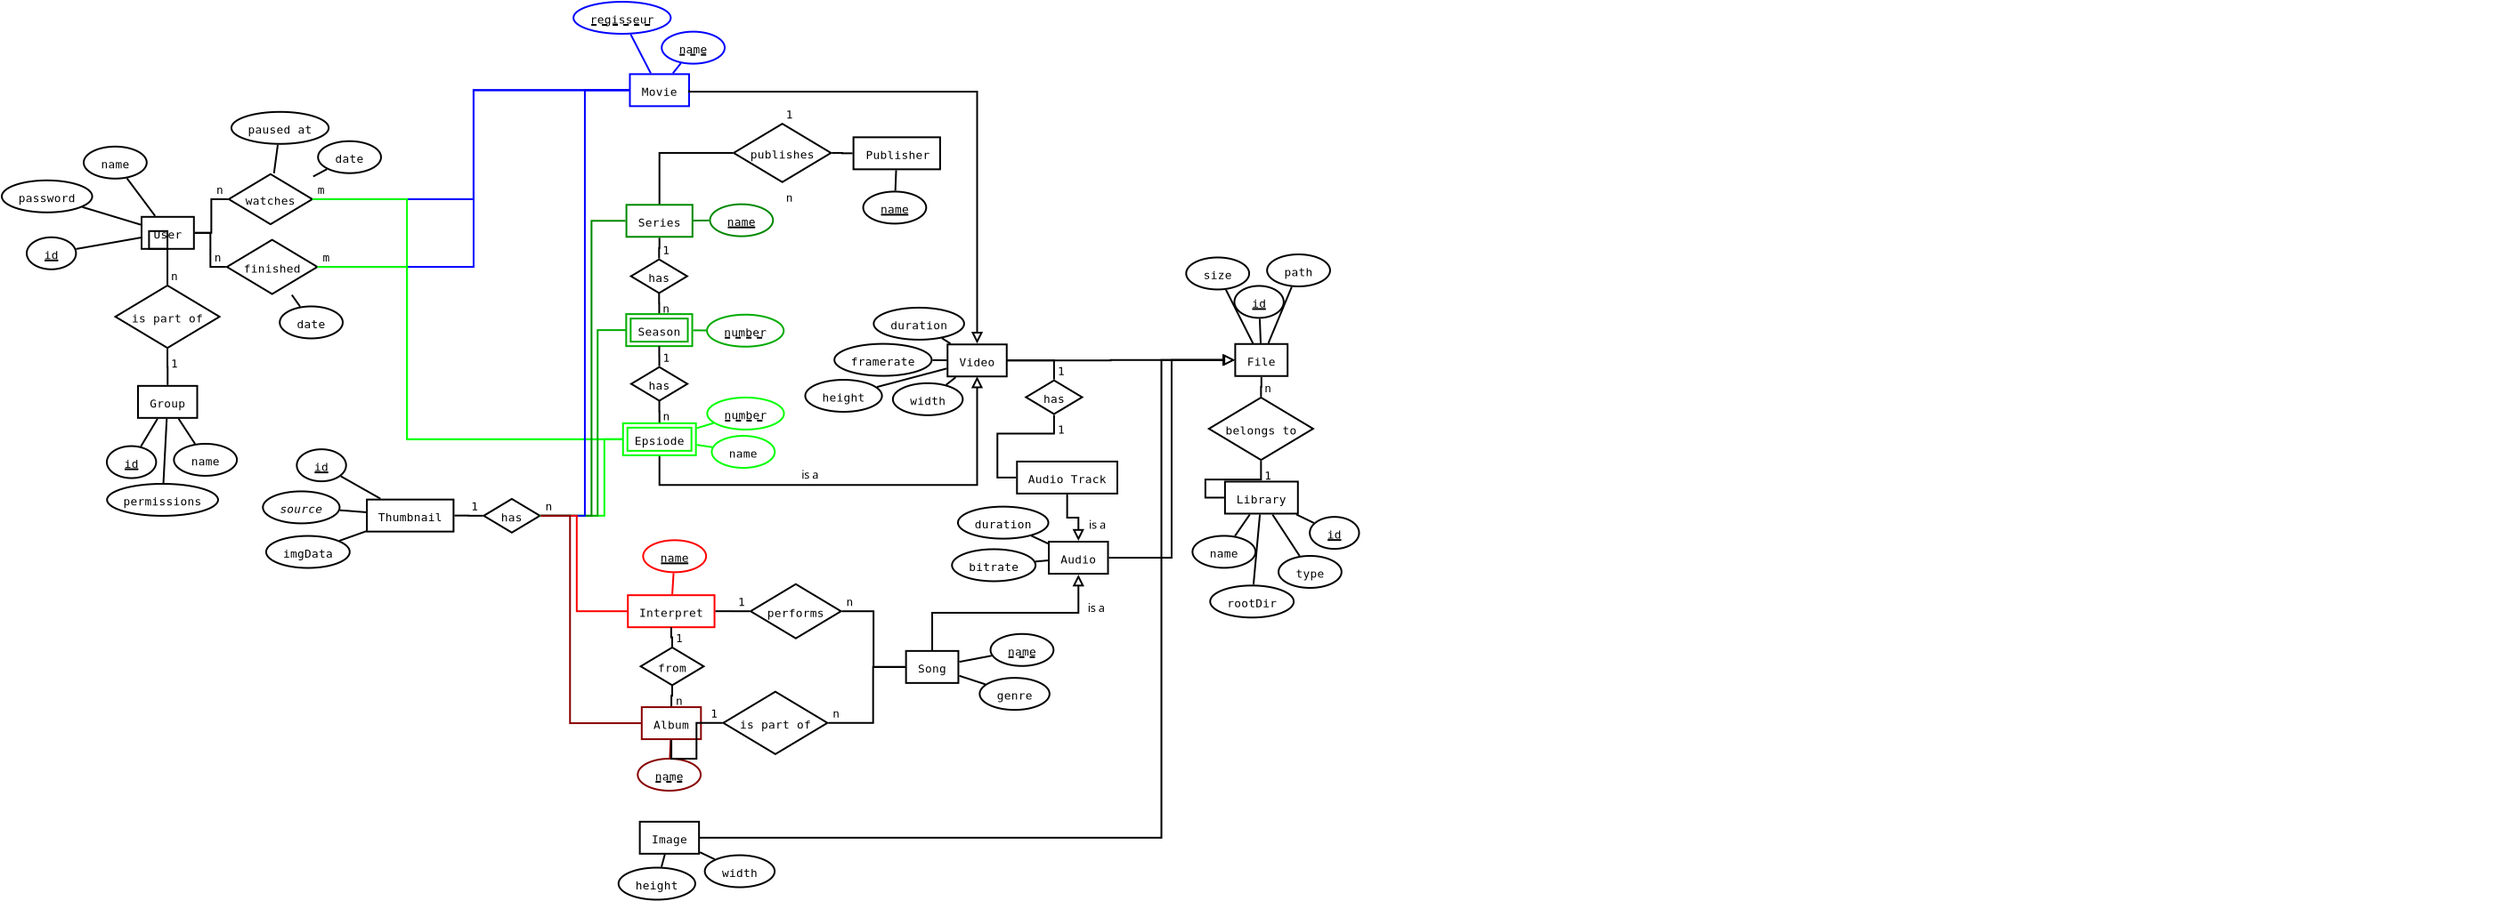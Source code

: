 <?xml version="1.0" encoding="UTF-8"?>
<dia:diagram xmlns:dia="http://www.lysator.liu.se/~alla/dia/">
  <dia:layer name="Background" visible="true" active="true">
    <dia:object type="ER - Entity" version="0" id="O0">
      <dia:attribute name="obj_pos">
        <dia:point val="42.97,6.508"/>
      </dia:attribute>
      <dia:attribute name="obj_bb">
        <dia:rectangle val="42.92,6.458;47.885,8.358"/>
      </dia:attribute>
      <dia:attribute name="elem_corner">
        <dia:point val="42.97,6.508"/>
      </dia:attribute>
      <dia:attribute name="elem_width">
        <dia:real val="4.865"/>
      </dia:attribute>
      <dia:attribute name="elem_height">
        <dia:real val="1.8"/>
      </dia:attribute>
      <dia:attribute name="border_width">
        <dia:real val="0.1"/>
      </dia:attribute>
      <dia:attribute name="border_color">
        <dia:color val="#000000"/>
      </dia:attribute>
      <dia:attribute name="inner_color">
        <dia:color val="#ffffff"/>
      </dia:attribute>
      <dia:attribute name="name">
        <dia:string>#Publisher#</dia:string>
      </dia:attribute>
      <dia:attribute name="weak">
        <dia:boolean val="false"/>
      </dia:attribute>
      <dia:attribute name="associative">
        <dia:boolean val="false"/>
      </dia:attribute>
      <dia:attribute name="font">
        <dia:font family="monospace" style="0" name="Courier"/>
      </dia:attribute>
      <dia:attribute name="font_height">
        <dia:real val="0.8"/>
      </dia:attribute>
    </dia:object>
    <dia:object type="ER - Relationship" version="0" id="O1">
      <dia:attribute name="obj_pos">
        <dia:point val="36.24,5.748"/>
      </dia:attribute>
      <dia:attribute name="obj_bb">
        <dia:rectangle val="36.191,4.598;41.755,10.177"/>
      </dia:attribute>
      <dia:attribute name="elem_corner">
        <dia:point val="36.24,5.748"/>
      </dia:attribute>
      <dia:attribute name="elem_width">
        <dia:real val="5.465"/>
      </dia:attribute>
      <dia:attribute name="elem_height">
        <dia:real val="3.279"/>
      </dia:attribute>
      <dia:attribute name="border_width">
        <dia:real val="0.1"/>
      </dia:attribute>
      <dia:attribute name="border_color">
        <dia:color val="#000000"/>
      </dia:attribute>
      <dia:attribute name="inner_color">
        <dia:color val="#ffffff"/>
      </dia:attribute>
      <dia:attribute name="name">
        <dia:string>#publishes#</dia:string>
      </dia:attribute>
      <dia:attribute name="left_card">
        <dia:string>#1#</dia:string>
      </dia:attribute>
      <dia:attribute name="right_card">
        <dia:string>#n#</dia:string>
      </dia:attribute>
      <dia:attribute name="identifying">
        <dia:boolean val="false"/>
      </dia:attribute>
      <dia:attribute name="rotated">
        <dia:boolean val="true"/>
      </dia:attribute>
      <dia:attribute name="font">
        <dia:font family="monospace" style="0" name="Courier"/>
      </dia:attribute>
      <dia:attribute name="font_height">
        <dia:real val="0.8"/>
      </dia:attribute>
    </dia:object>
    <dia:object type="ER - Attribute" version="0" id="O2">
      <dia:attribute name="obj_pos">
        <dia:point val="35.011,23.292"/>
      </dia:attribute>
      <dia:attribute name="obj_bb">
        <dia:rectangle val="34.961,23.242;38.601,25.142"/>
      </dia:attribute>
      <dia:attribute name="elem_corner">
        <dia:point val="35.011,23.292"/>
      </dia:attribute>
      <dia:attribute name="elem_width">
        <dia:real val="3.54"/>
      </dia:attribute>
      <dia:attribute name="elem_height">
        <dia:real val="1.8"/>
      </dia:attribute>
      <dia:attribute name="border_width">
        <dia:real val="0.1"/>
      </dia:attribute>
      <dia:attribute name="border_color">
        <dia:color val="#00ff00"/>
      </dia:attribute>
      <dia:attribute name="inner_color">
        <dia:color val="#ffffff"/>
      </dia:attribute>
      <dia:attribute name="name">
        <dia:string>#name#</dia:string>
      </dia:attribute>
      <dia:attribute name="key">
        <dia:boolean val="false"/>
      </dia:attribute>
      <dia:attribute name="weak_key">
        <dia:boolean val="false"/>
      </dia:attribute>
      <dia:attribute name="derived">
        <dia:boolean val="false"/>
      </dia:attribute>
      <dia:attribute name="multivalued">
        <dia:boolean val="false"/>
      </dia:attribute>
      <dia:attribute name="font">
        <dia:font family="monospace" style="0" name="Courier"/>
      </dia:attribute>
      <dia:attribute name="font_height">
        <dia:real val="0.8"/>
      </dia:attribute>
    </dia:object>
    <dia:object type="ER - Attribute" version="0" id="O3">
      <dia:attribute name="obj_pos">
        <dia:point val="34.757,21.138"/>
      </dia:attribute>
      <dia:attribute name="obj_bb">
        <dia:rectangle val="34.707,21.088;39.117,22.988"/>
      </dia:attribute>
      <dia:attribute name="elem_corner">
        <dia:point val="34.757,21.138"/>
      </dia:attribute>
      <dia:attribute name="elem_width">
        <dia:real val="4.31"/>
      </dia:attribute>
      <dia:attribute name="elem_height">
        <dia:real val="1.8"/>
      </dia:attribute>
      <dia:attribute name="border_width">
        <dia:real val="0.1"/>
      </dia:attribute>
      <dia:attribute name="border_color">
        <dia:color val="#00ff00"/>
      </dia:attribute>
      <dia:attribute name="inner_color">
        <dia:color val="#ffffff"/>
      </dia:attribute>
      <dia:attribute name="name">
        <dia:string>#number#</dia:string>
      </dia:attribute>
      <dia:attribute name="key">
        <dia:boolean val="false"/>
      </dia:attribute>
      <dia:attribute name="weak_key">
        <dia:boolean val="true"/>
      </dia:attribute>
      <dia:attribute name="derived">
        <dia:boolean val="false"/>
      </dia:attribute>
      <dia:attribute name="multivalued">
        <dia:boolean val="false"/>
      </dia:attribute>
      <dia:attribute name="font">
        <dia:font family="monospace" style="0" name="Courier"/>
      </dia:attribute>
      <dia:attribute name="font_height">
        <dia:real val="0.8"/>
      </dia:attribute>
    </dia:object>
    <dia:object type="Standard - Line" version="0" id="O4">
      <dia:attribute name="obj_pos">
        <dia:point val="34.173,22.857"/>
      </dia:attribute>
      <dia:attribute name="obj_bb">
        <dia:rectangle val="34.111,22.514;35.174,22.919"/>
      </dia:attribute>
      <dia:attribute name="conn_endpoints">
        <dia:point val="34.173,22.857"/>
        <dia:point val="35.112,22.576"/>
      </dia:attribute>
      <dia:attribute name="numcp">
        <dia:int val="1"/>
      </dia:attribute>
      <dia:attribute name="line_color">
        <dia:color val="#00ff00"/>
      </dia:attribute>
      <dia:connections>
        <dia:connection handle="0" to="O8" connection="8"/>
        <dia:connection handle="1" to="O3" connection="8"/>
      </dia:connections>
    </dia:object>
    <dia:object type="Standard - Line" version="0" id="O5">
      <dia:attribute name="obj_pos">
        <dia:point val="34.172,23.799"/>
      </dia:attribute>
      <dia:attribute name="obj_bb">
        <dia:rectangle val="34.115,23.742;35.091,23.986"/>
      </dia:attribute>
      <dia:attribute name="conn_endpoints">
        <dia:point val="34.172,23.799"/>
        <dia:point val="35.034,23.929"/>
      </dia:attribute>
      <dia:attribute name="numcp">
        <dia:int val="1"/>
      </dia:attribute>
      <dia:attribute name="line_color">
        <dia:color val="#00ff00"/>
      </dia:attribute>
      <dia:connections>
        <dia:connection handle="0" to="O8" connection="8"/>
        <dia:connection handle="1" to="O2" connection="8"/>
      </dia:connections>
    </dia:object>
    <dia:object type="ER - Relationship" version="0" id="O6">
      <dia:attribute name="obj_pos">
        <dia:point val="30.488,19.424"/>
      </dia:attribute>
      <dia:attribute name="obj_bb">
        <dia:rectangle val="30.438,18.274;33.693,22.468"/>
      </dia:attribute>
      <dia:attribute name="elem_corner">
        <dia:point val="30.488,19.424"/>
      </dia:attribute>
      <dia:attribute name="elem_width">
        <dia:real val="3.155"/>
      </dia:attribute>
      <dia:attribute name="elem_height">
        <dia:real val="1.893"/>
      </dia:attribute>
      <dia:attribute name="border_width">
        <dia:real val="0.1"/>
      </dia:attribute>
      <dia:attribute name="border_color">
        <dia:color val="#000000"/>
      </dia:attribute>
      <dia:attribute name="inner_color">
        <dia:color val="#ffffff"/>
      </dia:attribute>
      <dia:attribute name="name">
        <dia:string>#has#</dia:string>
      </dia:attribute>
      <dia:attribute name="left_card">
        <dia:string>#1#</dia:string>
      </dia:attribute>
      <dia:attribute name="right_card">
        <dia:string>#n#</dia:string>
      </dia:attribute>
      <dia:attribute name="identifying">
        <dia:boolean val="false"/>
      </dia:attribute>
      <dia:attribute name="rotated">
        <dia:boolean val="true"/>
      </dia:attribute>
      <dia:attribute name="font">
        <dia:font family="monospace" style="0" name="Courier"/>
      </dia:attribute>
      <dia:attribute name="font_height">
        <dia:real val="0.8"/>
      </dia:attribute>
    </dia:object>
    <dia:object type="ER - Relationship" version="0" id="O7">
      <dia:attribute name="obj_pos">
        <dia:point val="30.475,13.372"/>
      </dia:attribute>
      <dia:attribute name="obj_bb">
        <dia:rectangle val="30.425,12.222;33.68,16.415"/>
      </dia:attribute>
      <dia:attribute name="elem_corner">
        <dia:point val="30.475,13.372"/>
      </dia:attribute>
      <dia:attribute name="elem_width">
        <dia:real val="3.155"/>
      </dia:attribute>
      <dia:attribute name="elem_height">
        <dia:real val="1.893"/>
      </dia:attribute>
      <dia:attribute name="border_width">
        <dia:real val="0.1"/>
      </dia:attribute>
      <dia:attribute name="border_color">
        <dia:color val="#000000"/>
      </dia:attribute>
      <dia:attribute name="inner_color">
        <dia:color val="#ffffff"/>
      </dia:attribute>
      <dia:attribute name="name">
        <dia:string>#has#</dia:string>
      </dia:attribute>
      <dia:attribute name="left_card">
        <dia:string>#1#</dia:string>
      </dia:attribute>
      <dia:attribute name="right_card">
        <dia:string>#n#</dia:string>
      </dia:attribute>
      <dia:attribute name="identifying">
        <dia:boolean val="false"/>
      </dia:attribute>
      <dia:attribute name="rotated">
        <dia:boolean val="true"/>
      </dia:attribute>
      <dia:attribute name="font">
        <dia:font family="monospace" style="0" name="Courier"/>
      </dia:attribute>
      <dia:attribute name="font_height">
        <dia:real val="0.8"/>
      </dia:attribute>
    </dia:object>
    <dia:object type="ER - Entity" version="0" id="O8">
      <dia:attribute name="obj_pos">
        <dia:point val="30.027,22.584"/>
      </dia:attribute>
      <dia:attribute name="obj_bb">
        <dia:rectangle val="29.977,22.534;34.172,24.434"/>
      </dia:attribute>
      <dia:attribute name="elem_corner">
        <dia:point val="30.027,22.584"/>
      </dia:attribute>
      <dia:attribute name="elem_width">
        <dia:real val="4.095"/>
      </dia:attribute>
      <dia:attribute name="elem_height">
        <dia:real val="1.8"/>
      </dia:attribute>
      <dia:attribute name="border_width">
        <dia:real val="0.1"/>
      </dia:attribute>
      <dia:attribute name="border_color">
        <dia:color val="#00ff00"/>
      </dia:attribute>
      <dia:attribute name="inner_color">
        <dia:color val="#ffffff"/>
      </dia:attribute>
      <dia:attribute name="name">
        <dia:string>#Epsiode#</dia:string>
      </dia:attribute>
      <dia:attribute name="weak">
        <dia:boolean val="true"/>
      </dia:attribute>
      <dia:attribute name="associative">
        <dia:boolean val="false"/>
      </dia:attribute>
      <dia:attribute name="font">
        <dia:font family="monospace" style="0" name="Courier"/>
      </dia:attribute>
      <dia:attribute name="font_height">
        <dia:real val="0.8"/>
      </dia:attribute>
    </dia:object>
    <dia:object type="ER - Entity" version="0" id="O9">
      <dia:attribute name="obj_pos">
        <dia:point val="53.94,29.244"/>
      </dia:attribute>
      <dia:attribute name="obj_bb">
        <dia:rectangle val="53.89,29.195;57.315,31.095"/>
      </dia:attribute>
      <dia:attribute name="elem_corner">
        <dia:point val="53.94,29.244"/>
      </dia:attribute>
      <dia:attribute name="elem_width">
        <dia:real val="3.325"/>
      </dia:attribute>
      <dia:attribute name="elem_height">
        <dia:real val="1.8"/>
      </dia:attribute>
      <dia:attribute name="border_width">
        <dia:real val="0.1"/>
      </dia:attribute>
      <dia:attribute name="border_color">
        <dia:color val="#000000"/>
      </dia:attribute>
      <dia:attribute name="inner_color">
        <dia:color val="#ffffff"/>
      </dia:attribute>
      <dia:attribute name="name">
        <dia:string>#Audio#</dia:string>
      </dia:attribute>
      <dia:attribute name="weak">
        <dia:boolean val="false"/>
      </dia:attribute>
      <dia:attribute name="associative">
        <dia:boolean val="false"/>
      </dia:attribute>
      <dia:attribute name="font">
        <dia:font family="monospace" style="0" name="Courier"/>
      </dia:attribute>
      <dia:attribute name="font_height">
        <dia:real val="0.8"/>
      </dia:attribute>
    </dia:object>
    <dia:object type="ER - Attribute" version="0" id="O10">
      <dia:attribute name="obj_pos">
        <dia:point val="48.836,27.272"/>
      </dia:attribute>
      <dia:attribute name="obj_bb">
        <dia:rectangle val="48.786,27.222;53.966,29.122"/>
      </dia:attribute>
      <dia:attribute name="elem_corner">
        <dia:point val="48.836,27.272"/>
      </dia:attribute>
      <dia:attribute name="elem_width">
        <dia:real val="5.08"/>
      </dia:attribute>
      <dia:attribute name="elem_height">
        <dia:real val="1.8"/>
      </dia:attribute>
      <dia:attribute name="border_width">
        <dia:real val="0.1"/>
      </dia:attribute>
      <dia:attribute name="border_color">
        <dia:color val="#000000"/>
      </dia:attribute>
      <dia:attribute name="inner_color">
        <dia:color val="#ffffff"/>
      </dia:attribute>
      <dia:attribute name="name">
        <dia:string>#duration#</dia:string>
      </dia:attribute>
      <dia:attribute name="key">
        <dia:boolean val="false"/>
      </dia:attribute>
      <dia:attribute name="weak_key">
        <dia:boolean val="false"/>
      </dia:attribute>
      <dia:attribute name="derived">
        <dia:boolean val="false"/>
      </dia:attribute>
      <dia:attribute name="multivalued">
        <dia:boolean val="false"/>
      </dia:attribute>
      <dia:attribute name="font">
        <dia:font family="monospace" style="0" name="Courier"/>
      </dia:attribute>
      <dia:attribute name="font_height">
        <dia:real val="0.8"/>
      </dia:attribute>
    </dia:object>
    <dia:object type="ER - Attribute" version="0" id="O11">
      <dia:attribute name="obj_pos">
        <dia:point val="48.501,29.665"/>
      </dia:attribute>
      <dia:attribute name="obj_bb">
        <dia:rectangle val="48.451,29.615;53.246,31.515"/>
      </dia:attribute>
      <dia:attribute name="elem_corner">
        <dia:point val="48.501,29.665"/>
      </dia:attribute>
      <dia:attribute name="elem_width">
        <dia:real val="4.695"/>
      </dia:attribute>
      <dia:attribute name="elem_height">
        <dia:real val="1.8"/>
      </dia:attribute>
      <dia:attribute name="border_width">
        <dia:real val="0.1"/>
      </dia:attribute>
      <dia:attribute name="border_color">
        <dia:color val="#000000"/>
      </dia:attribute>
      <dia:attribute name="inner_color">
        <dia:color val="#ffffff"/>
      </dia:attribute>
      <dia:attribute name="name">
        <dia:string>#bitrate#</dia:string>
      </dia:attribute>
      <dia:attribute name="key">
        <dia:boolean val="false"/>
      </dia:attribute>
      <dia:attribute name="weak_key">
        <dia:boolean val="false"/>
      </dia:attribute>
      <dia:attribute name="derived">
        <dia:boolean val="false"/>
      </dia:attribute>
      <dia:attribute name="multivalued">
        <dia:boolean val="false"/>
      </dia:attribute>
      <dia:attribute name="font">
        <dia:font family="monospace" style="0" name="Courier"/>
      </dia:attribute>
      <dia:attribute name="font_height">
        <dia:real val="0.8"/>
      </dia:attribute>
    </dia:object>
    <dia:object type="Standard - Line" version="0" id="O12">
      <dia:attribute name="obj_pos">
        <dia:point val="53.892,29.346"/>
      </dia:attribute>
      <dia:attribute name="obj_bb">
        <dia:rectangle val="52.891,28.843;53.958,29.413"/>
      </dia:attribute>
      <dia:attribute name="conn_endpoints">
        <dia:point val="53.892,29.346"/>
        <dia:point val="52.958,28.91"/>
      </dia:attribute>
      <dia:attribute name="numcp">
        <dia:int val="1"/>
      </dia:attribute>
      <dia:connections>
        <dia:connection handle="0" to="O9" connection="8"/>
        <dia:connection handle="1" to="O10" connection="8"/>
      </dia:connections>
    </dia:object>
    <dia:object type="Standard - Line" version="0" id="O13">
      <dia:attribute name="obj_pos">
        <dia:point val="53.892,30.296"/>
      </dia:attribute>
      <dia:attribute name="obj_bb">
        <dia:rectangle val="53.131,30.241;53.946,30.412"/>
      </dia:attribute>
      <dia:attribute name="conn_endpoints">
        <dia:point val="53.892,30.296"/>
        <dia:point val="53.185,30.358"/>
      </dia:attribute>
      <dia:attribute name="numcp">
        <dia:int val="1"/>
      </dia:attribute>
      <dia:connections>
        <dia:connection handle="0" to="O9" connection="8"/>
        <dia:connection handle="1" to="O11" connection="8"/>
      </dia:connections>
    </dia:object>
    <dia:object type="ER - Entity" version="0" id="O14">
      <dia:attribute name="obj_pos">
        <dia:point val="52.153,24.736"/>
      </dia:attribute>
      <dia:attribute name="obj_bb">
        <dia:rectangle val="52.103,24.686;57.838,26.586"/>
      </dia:attribute>
      <dia:attribute name="elem_corner">
        <dia:point val="52.153,24.736"/>
      </dia:attribute>
      <dia:attribute name="elem_width">
        <dia:real val="5.635"/>
      </dia:attribute>
      <dia:attribute name="elem_height">
        <dia:real val="1.8"/>
      </dia:attribute>
      <dia:attribute name="border_width">
        <dia:real val="0.1"/>
      </dia:attribute>
      <dia:attribute name="border_color">
        <dia:color val="#000000"/>
      </dia:attribute>
      <dia:attribute name="inner_color">
        <dia:color val="#ffffff"/>
      </dia:attribute>
      <dia:attribute name="name">
        <dia:string>#Audio Track#</dia:string>
      </dia:attribute>
      <dia:attribute name="weak">
        <dia:boolean val="false"/>
      </dia:attribute>
      <dia:attribute name="associative">
        <dia:boolean val="false"/>
      </dia:attribute>
      <dia:attribute name="font">
        <dia:font family="monospace" style="0" name="Courier"/>
      </dia:attribute>
      <dia:attribute name="font_height">
        <dia:real val="0.8"/>
      </dia:attribute>
    </dia:object>
    <dia:object type="ER - Relationship" version="0" id="O15">
      <dia:attribute name="obj_pos">
        <dia:point val="52.656,20.173"/>
      </dia:attribute>
      <dia:attribute name="obj_bb">
        <dia:rectangle val="52.606,19.023;55.861,23.216"/>
      </dia:attribute>
      <dia:attribute name="elem_corner">
        <dia:point val="52.656,20.173"/>
      </dia:attribute>
      <dia:attribute name="elem_width">
        <dia:real val="3.155"/>
      </dia:attribute>
      <dia:attribute name="elem_height">
        <dia:real val="1.893"/>
      </dia:attribute>
      <dia:attribute name="border_width">
        <dia:real val="0.1"/>
      </dia:attribute>
      <dia:attribute name="border_color">
        <dia:color val="#000000"/>
      </dia:attribute>
      <dia:attribute name="inner_color">
        <dia:color val="#ffffff"/>
      </dia:attribute>
      <dia:attribute name="name">
        <dia:string>#has#</dia:string>
      </dia:attribute>
      <dia:attribute name="left_card">
        <dia:string>#1#</dia:string>
      </dia:attribute>
      <dia:attribute name="right_card">
        <dia:string>#1#</dia:string>
      </dia:attribute>
      <dia:attribute name="identifying">
        <dia:boolean val="false"/>
      </dia:attribute>
      <dia:attribute name="rotated">
        <dia:boolean val="true"/>
      </dia:attribute>
      <dia:attribute name="font">
        <dia:font family="monospace" style="0" name="Courier"/>
      </dia:attribute>
      <dia:attribute name="font_height">
        <dia:real val="0.8"/>
      </dia:attribute>
    </dia:object>
    <dia:object type="Standard - Text" version="1" id="O16">
      <dia:attribute name="obj_pos">
        <dia:point val="56.127,33.194"/>
      </dia:attribute>
      <dia:attribute name="obj_bb">
        <dia:rectangle val="56.127,32.599;57.232,33.344"/>
      </dia:attribute>
      <dia:attribute name="text">
        <dia:composite type="text">
          <dia:attribute name="string">
            <dia:string>#is a#</dia:string>
          </dia:attribute>
          <dia:attribute name="font">
            <dia:font family="sans" style="0" name="Helvetica"/>
          </dia:attribute>
          <dia:attribute name="height">
            <dia:real val="0.8"/>
          </dia:attribute>
          <dia:attribute name="pos">
            <dia:point val="56.127,33.194"/>
          </dia:attribute>
          <dia:attribute name="color">
            <dia:color val="#000000"/>
          </dia:attribute>
          <dia:attribute name="alignment">
            <dia:enum val="0"/>
          </dia:attribute>
        </dia:composite>
      </dia:attribute>
      <dia:attribute name="valign">
        <dia:enum val="3"/>
      </dia:attribute>
    </dia:object>
    <dia:object type="Standard - ZigZagLine" version="1" id="O17">
      <dia:attribute name="obj_pos">
        <dia:point val="47.391,35.384"/>
      </dia:attribute>
      <dia:attribute name="obj_bb">
        <dia:rectangle val="47.341,30.983;55.934,35.434"/>
      </dia:attribute>
      <dia:attribute name="orth_points">
        <dia:point val="47.391,35.384"/>
        <dia:point val="47.391,33.239"/>
        <dia:point val="55.603,33.239"/>
        <dia:point val="55.603,31.095"/>
      </dia:attribute>
      <dia:attribute name="orth_orient">
        <dia:enum val="1"/>
        <dia:enum val="0"/>
        <dia:enum val="1"/>
      </dia:attribute>
      <dia:attribute name="autorouting">
        <dia:boolean val="true"/>
      </dia:attribute>
      <dia:attribute name="end_arrow">
        <dia:enum val="2"/>
      </dia:attribute>
      <dia:attribute name="end_arrow_length">
        <dia:real val="0.5"/>
      </dia:attribute>
      <dia:attribute name="end_arrow_width">
        <dia:real val="0.5"/>
      </dia:attribute>
      <dia:connections>
        <dia:connection handle="0" to="O103" connection="1"/>
        <dia:connection handle="1" to="O9" connection="8"/>
      </dia:connections>
    </dia:object>
    <dia:object type="ER - Relationship" version="0" id="O18">
      <dia:attribute name="obj_pos">
        <dia:point val="62.932,21.138"/>
      </dia:attribute>
      <dia:attribute name="obj_bb">
        <dia:rectangle val="62.882,19.988;68.832,25.798"/>
      </dia:attribute>
      <dia:attribute name="elem_corner">
        <dia:point val="62.932,21.138"/>
      </dia:attribute>
      <dia:attribute name="elem_width">
        <dia:real val="5.85"/>
      </dia:attribute>
      <dia:attribute name="elem_height">
        <dia:real val="3.51"/>
      </dia:attribute>
      <dia:attribute name="border_width">
        <dia:real val="0.1"/>
      </dia:attribute>
      <dia:attribute name="border_color">
        <dia:color val="#000000"/>
      </dia:attribute>
      <dia:attribute name="inner_color">
        <dia:color val="#ffffff"/>
      </dia:attribute>
      <dia:attribute name="name">
        <dia:string>#belongs to#</dia:string>
      </dia:attribute>
      <dia:attribute name="left_card">
        <dia:string>#n#</dia:string>
      </dia:attribute>
      <dia:attribute name="right_card">
        <dia:string>#1#</dia:string>
      </dia:attribute>
      <dia:attribute name="identifying">
        <dia:boolean val="false"/>
      </dia:attribute>
      <dia:attribute name="rotated">
        <dia:boolean val="true"/>
      </dia:attribute>
      <dia:attribute name="font">
        <dia:font family="monospace" style="0" name="Courier"/>
      </dia:attribute>
      <dia:attribute name="font_height">
        <dia:real val="0.8"/>
      </dia:attribute>
    </dia:object>
    <dia:object type="ER - Participation" version="1" id="O19">
      <dia:attribute name="obj_pos">
        <dia:point val="65.879,19.98"/>
      </dia:attribute>
      <dia:attribute name="obj_bb">
        <dia:rectangle val="65.807,19.93;65.93,21.138"/>
      </dia:attribute>
      <dia:attribute name="orth_points">
        <dia:point val="65.879,19.98"/>
        <dia:point val="65.879,20.534"/>
        <dia:point val="65.857,20.534"/>
        <dia:point val="65.857,21.088"/>
      </dia:attribute>
      <dia:attribute name="orth_orient">
        <dia:enum val="1"/>
        <dia:enum val="0"/>
        <dia:enum val="1"/>
      </dia:attribute>
      <dia:attribute name="autorouting">
        <dia:boolean val="true"/>
      </dia:attribute>
      <dia:attribute name="total">
        <dia:boolean val="false"/>
      </dia:attribute>
      <dia:connections>
        <dia:connection handle="0" to="O53" connection="8"/>
        <dia:connection handle="1" to="O18" connection="8"/>
      </dia:connections>
    </dia:object>
    <dia:object type="ER - Participation" version="1" id="O20">
      <dia:attribute name="obj_pos">
        <dia:point val="65.857,24.698"/>
      </dia:attribute>
      <dia:attribute name="obj_bb">
        <dia:rectangle val="65.807,24.648;65.931,25.864"/>
      </dia:attribute>
      <dia:attribute name="orth_points">
        <dia:point val="65.857,24.698"/>
        <dia:point val="65.857,25.256"/>
        <dia:point val="65.881,25.256"/>
        <dia:point val="65.881,25.814"/>
      </dia:attribute>
      <dia:attribute name="orth_orient">
        <dia:enum val="1"/>
        <dia:enum val="0"/>
        <dia:enum val="1"/>
      </dia:attribute>
      <dia:attribute name="autorouting">
        <dia:boolean val="true"/>
      </dia:attribute>
      <dia:attribute name="total">
        <dia:boolean val="false"/>
      </dia:attribute>
      <dia:connections>
        <dia:connection handle="0" to="O18" connection="8"/>
        <dia:connection handle="1" to="O67" connection="8"/>
      </dia:connections>
    </dia:object>
    <dia:object type="ER - Participation" version="1" id="O21">
      <dia:attribute name="obj_pos">
        <dia:point val="42.92,7.408"/>
      </dia:attribute>
      <dia:attribute name="obj_bb">
        <dia:rectangle val="41.706,7.337;42.97,7.458"/>
      </dia:attribute>
      <dia:attribute name="orth_points">
        <dia:point val="42.92,7.408"/>
        <dia:point val="42.338,7.408"/>
        <dia:point val="42.338,7.387"/>
        <dia:point val="41.756,7.387"/>
      </dia:attribute>
      <dia:attribute name="orth_orient">
        <dia:enum val="0"/>
        <dia:enum val="1"/>
        <dia:enum val="0"/>
      </dia:attribute>
      <dia:attribute name="autorouting">
        <dia:boolean val="true"/>
      </dia:attribute>
      <dia:attribute name="total">
        <dia:boolean val="false"/>
      </dia:attribute>
      <dia:connections>
        <dia:connection handle="0" to="O0" connection="8"/>
        <dia:connection handle="1" to="O1" connection="8"/>
      </dia:connections>
    </dia:object>
    <dia:object type="Standard - ZigZagLine" version="1" id="O22">
      <dia:attribute name="obj_pos">
        <dia:point val="32.075,24.434"/>
      </dia:attribute>
      <dia:attribute name="obj_bb">
        <dia:rectangle val="32.025,19.841;50.245,26.103"/>
      </dia:attribute>
      <dia:attribute name="orth_points">
        <dia:point val="32.075,24.434"/>
        <dia:point val="32.075,26.053"/>
        <dia:point val="49.914,26.053"/>
        <dia:point val="49.914,19.953"/>
      </dia:attribute>
      <dia:attribute name="orth_orient">
        <dia:enum val="1"/>
        <dia:enum val="0"/>
        <dia:enum val="1"/>
      </dia:attribute>
      <dia:attribute name="autorouting">
        <dia:boolean val="false"/>
      </dia:attribute>
      <dia:attribute name="line_width">
        <dia:real val="0.1"/>
      </dia:attribute>
      <dia:attribute name="end_arrow">
        <dia:enum val="2"/>
      </dia:attribute>
      <dia:attribute name="end_arrow_length">
        <dia:real val="0.5"/>
      </dia:attribute>
      <dia:attribute name="end_arrow_width">
        <dia:real val="0.5"/>
      </dia:attribute>
      <dia:connections>
        <dia:connection handle="0" to="O8" connection="8"/>
        <dia:connection handle="1" to="O38" connection="6"/>
      </dia:connections>
    </dia:object>
    <dia:object type="Standard - Text" version="1" id="O23">
      <dia:attribute name="obj_pos">
        <dia:point val="40.049,25.707"/>
      </dia:attribute>
      <dia:attribute name="obj_bb">
        <dia:rectangle val="40.049,25.112;41.154,25.857"/>
      </dia:attribute>
      <dia:attribute name="text">
        <dia:composite type="text">
          <dia:attribute name="string">
            <dia:string>#is a#</dia:string>
          </dia:attribute>
          <dia:attribute name="font">
            <dia:font family="sans" style="0" name="Helvetica"/>
          </dia:attribute>
          <dia:attribute name="height">
            <dia:real val="0.8"/>
          </dia:attribute>
          <dia:attribute name="pos">
            <dia:point val="40.049,25.707"/>
          </dia:attribute>
          <dia:attribute name="color">
            <dia:color val="#000000"/>
          </dia:attribute>
          <dia:attribute name="alignment">
            <dia:enum val="0"/>
          </dia:attribute>
        </dia:composite>
      </dia:attribute>
      <dia:attribute name="valign">
        <dia:enum val="3"/>
      </dia:attribute>
    </dia:object>
    <dia:group>
      <dia:object type="ER - Entity" version="0" id="O24">
        <dia:attribute name="obj_pos">
          <dia:point val="15.644,26.873"/>
        </dia:attribute>
        <dia:attribute name="obj_bb">
          <dia:rectangle val="15.594,26.823;20.559,28.723"/>
        </dia:attribute>
        <dia:attribute name="elem_corner">
          <dia:point val="15.644,26.873"/>
        </dia:attribute>
        <dia:attribute name="elem_width">
          <dia:real val="4.865"/>
        </dia:attribute>
        <dia:attribute name="elem_height">
          <dia:real val="1.8"/>
        </dia:attribute>
        <dia:attribute name="border_width">
          <dia:real val="0.1"/>
        </dia:attribute>
        <dia:attribute name="border_color">
          <dia:color val="#000000"/>
        </dia:attribute>
        <dia:attribute name="inner_color">
          <dia:color val="#ffffff"/>
        </dia:attribute>
        <dia:attribute name="name">
          <dia:string>#Thumbnail#</dia:string>
        </dia:attribute>
        <dia:attribute name="weak">
          <dia:boolean val="false"/>
        </dia:attribute>
        <dia:attribute name="associative">
          <dia:boolean val="false"/>
        </dia:attribute>
        <dia:attribute name="font">
          <dia:font family="monospace" style="0" name="Courier"/>
        </dia:attribute>
        <dia:attribute name="font_height">
          <dia:real val="0.8"/>
        </dia:attribute>
      </dia:object>
      <dia:object type="ER - Attribute" version="0" id="O25">
        <dia:attribute name="obj_pos">
          <dia:point val="9.985,28.918"/>
        </dia:attribute>
        <dia:attribute name="obj_bb">
          <dia:rectangle val="9.935,28.868;14.73,30.768"/>
        </dia:attribute>
        <dia:attribute name="elem_corner">
          <dia:point val="9.985,28.918"/>
        </dia:attribute>
        <dia:attribute name="elem_width">
          <dia:real val="4.695"/>
        </dia:attribute>
        <dia:attribute name="elem_height">
          <dia:real val="1.8"/>
        </dia:attribute>
        <dia:attribute name="border_width">
          <dia:real val="0.1"/>
        </dia:attribute>
        <dia:attribute name="border_color">
          <dia:color val="#000000"/>
        </dia:attribute>
        <dia:attribute name="inner_color">
          <dia:color val="#ffffff"/>
        </dia:attribute>
        <dia:attribute name="name">
          <dia:string>#imgData#</dia:string>
        </dia:attribute>
        <dia:attribute name="key">
          <dia:boolean val="false"/>
        </dia:attribute>
        <dia:attribute name="weak_key">
          <dia:boolean val="false"/>
        </dia:attribute>
        <dia:attribute name="derived">
          <dia:boolean val="false"/>
        </dia:attribute>
        <dia:attribute name="multivalued">
          <dia:boolean val="false"/>
        </dia:attribute>
        <dia:attribute name="font">
          <dia:font family="monospace" style="0" name="Courier"/>
        </dia:attribute>
        <dia:attribute name="font_height">
          <dia:real val="0.8"/>
        </dia:attribute>
      </dia:object>
      <dia:object type="Standard - Line" version="0" id="O26">
        <dia:attribute name="obj_pos">
          <dia:point val="14.1,29.189"/>
        </dia:attribute>
        <dia:attribute name="obj_bb">
          <dia:rectangle val="14.036,28.593;15.658,29.253"/>
        </dia:attribute>
        <dia:attribute name="conn_endpoints">
          <dia:point val="14.1,29.189"/>
          <dia:point val="15.594,28.657"/>
        </dia:attribute>
        <dia:attribute name="numcp">
          <dia:int val="1"/>
        </dia:attribute>
        <dia:connections>
          <dia:connection handle="0" to="O25" connection="8"/>
          <dia:connection handle="1" to="O24" connection="8"/>
        </dia:connections>
      </dia:object>
      <dia:object type="ER - Attribute" version="0" id="O27">
        <dia:attribute name="obj_pos">
          <dia:point val="11.706,24.047"/>
        </dia:attribute>
        <dia:attribute name="obj_bb">
          <dia:rectangle val="11.656,23.997;14.526,25.897"/>
        </dia:attribute>
        <dia:attribute name="elem_corner">
          <dia:point val="11.706,24.047"/>
        </dia:attribute>
        <dia:attribute name="elem_width">
          <dia:real val="2.77"/>
        </dia:attribute>
        <dia:attribute name="elem_height">
          <dia:real val="1.8"/>
        </dia:attribute>
        <dia:attribute name="border_width">
          <dia:real val="0.1"/>
        </dia:attribute>
        <dia:attribute name="border_color">
          <dia:color val="#000000"/>
        </dia:attribute>
        <dia:attribute name="inner_color">
          <dia:color val="#ffffff"/>
        </dia:attribute>
        <dia:attribute name="name">
          <dia:string>#id#</dia:string>
        </dia:attribute>
        <dia:attribute name="key">
          <dia:boolean val="true"/>
        </dia:attribute>
        <dia:attribute name="weak_key">
          <dia:boolean val="false"/>
        </dia:attribute>
        <dia:attribute name="derived">
          <dia:boolean val="false"/>
        </dia:attribute>
        <dia:attribute name="multivalued">
          <dia:boolean val="false"/>
        </dia:attribute>
        <dia:attribute name="font">
          <dia:font family="monospace" style="0" name="Courier"/>
        </dia:attribute>
        <dia:attribute name="font_height">
          <dia:real val="0.8"/>
        </dia:attribute>
      </dia:object>
      <dia:object type="Standard - Line" version="0" id="O28">
        <dia:attribute name="obj_pos">
          <dia:point val="14.178,25.563"/>
        </dia:attribute>
        <dia:attribute name="obj_bb">
          <dia:rectangle val="14.11,25.495;16.469,26.891"/>
        </dia:attribute>
        <dia:attribute name="conn_endpoints">
          <dia:point val="14.178,25.563"/>
          <dia:point val="16.401,26.823"/>
        </dia:attribute>
        <dia:attribute name="numcp">
          <dia:int val="1"/>
        </dia:attribute>
        <dia:connections>
          <dia:connection handle="0" to="O27" connection="8"/>
          <dia:connection handle="1" to="O24" connection="8"/>
        </dia:connections>
      </dia:object>
      <dia:object type="ER - Attribute" version="0" id="O29">
        <dia:attribute name="obj_pos">
          <dia:point val="9.802,26.412"/>
        </dia:attribute>
        <dia:attribute name="obj_bb">
          <dia:rectangle val="9.752,26.362;14.162,28.262"/>
        </dia:attribute>
        <dia:attribute name="elem_corner">
          <dia:point val="9.802,26.412"/>
        </dia:attribute>
        <dia:attribute name="elem_width">
          <dia:real val="4.31"/>
        </dia:attribute>
        <dia:attribute name="elem_height">
          <dia:real val="1.8"/>
        </dia:attribute>
        <dia:attribute name="border_width">
          <dia:real val="0.1"/>
        </dia:attribute>
        <dia:attribute name="border_color">
          <dia:color val="#000000"/>
        </dia:attribute>
        <dia:attribute name="inner_color">
          <dia:color val="#ffffff"/>
        </dia:attribute>
        <dia:attribute name="name">
          <dia:string>#source#</dia:string>
        </dia:attribute>
        <dia:attribute name="key">
          <dia:boolean val="false"/>
        </dia:attribute>
        <dia:attribute name="weak_key">
          <dia:boolean val="false"/>
        </dia:attribute>
        <dia:attribute name="derived">
          <dia:boolean val="false"/>
        </dia:attribute>
        <dia:attribute name="multivalued">
          <dia:boolean val="false"/>
        </dia:attribute>
        <dia:attribute name="font">
          <dia:font family="monospace" style="4" name="Courier"/>
        </dia:attribute>
        <dia:attribute name="font_height">
          <dia:real val="0.8"/>
        </dia:attribute>
      </dia:object>
      <dia:object type="Standard - Line" version="0" id="O30">
        <dia:attribute name="obj_pos">
          <dia:point val="14.127,27.476"/>
        </dia:attribute>
        <dia:attribute name="obj_bb">
          <dia:rectangle val="14.074,27.422;15.649,27.64"/>
        </dia:attribute>
        <dia:attribute name="conn_endpoints">
          <dia:point val="14.127,27.476"/>
          <dia:point val="15.595,27.586"/>
        </dia:attribute>
        <dia:attribute name="numcp">
          <dia:int val="1"/>
        </dia:attribute>
        <dia:connections>
          <dia:connection handle="0" to="O29" connection="8"/>
          <dia:connection handle="1" to="O24" connection="8"/>
        </dia:connections>
      </dia:object>
    </dia:group>
    <dia:group>
      <dia:object type="ER - Entity" version="0" id="O31">
        <dia:attribute name="obj_pos">
          <dia:point val="30.413,2.959"/>
        </dia:attribute>
        <dia:attribute name="obj_bb">
          <dia:rectangle val="30.363,2.909;33.788,4.809"/>
        </dia:attribute>
        <dia:attribute name="elem_corner">
          <dia:point val="30.413,2.959"/>
        </dia:attribute>
        <dia:attribute name="elem_width">
          <dia:real val="3.325"/>
        </dia:attribute>
        <dia:attribute name="elem_height">
          <dia:real val="1.8"/>
        </dia:attribute>
        <dia:attribute name="border_width">
          <dia:real val="0.1"/>
        </dia:attribute>
        <dia:attribute name="border_color">
          <dia:color val="#0000ff"/>
        </dia:attribute>
        <dia:attribute name="inner_color">
          <dia:color val="#ffffff"/>
        </dia:attribute>
        <dia:attribute name="name">
          <dia:string>#Movie#</dia:string>
        </dia:attribute>
        <dia:attribute name="weak">
          <dia:boolean val="false"/>
        </dia:attribute>
        <dia:attribute name="associative">
          <dia:boolean val="false"/>
        </dia:attribute>
        <dia:attribute name="font">
          <dia:font family="monospace" style="0" name="Courier"/>
        </dia:attribute>
        <dia:attribute name="font_height">
          <dia:real val="0.8"/>
        </dia:attribute>
      </dia:object>
      <dia:object type="ER - Attribute" version="0" id="O32">
        <dia:attribute name="obj_pos">
          <dia:point val="32.2,0.571"/>
        </dia:attribute>
        <dia:attribute name="obj_bb">
          <dia:rectangle val="32.15,0.521;35.79,2.421"/>
        </dia:attribute>
        <dia:attribute name="elem_corner">
          <dia:point val="32.2,0.571"/>
        </dia:attribute>
        <dia:attribute name="elem_width">
          <dia:real val="3.54"/>
        </dia:attribute>
        <dia:attribute name="elem_height">
          <dia:real val="1.8"/>
        </dia:attribute>
        <dia:attribute name="border_width">
          <dia:real val="0.1"/>
        </dia:attribute>
        <dia:attribute name="border_color">
          <dia:color val="#0000ff"/>
        </dia:attribute>
        <dia:attribute name="inner_color">
          <dia:color val="#ffffff"/>
        </dia:attribute>
        <dia:attribute name="name">
          <dia:string>#name#</dia:string>
        </dia:attribute>
        <dia:attribute name="key">
          <dia:boolean val="true"/>
        </dia:attribute>
        <dia:attribute name="weak_key">
          <dia:boolean val="true"/>
        </dia:attribute>
        <dia:attribute name="derived">
          <dia:boolean val="false"/>
        </dia:attribute>
        <dia:attribute name="multivalued">
          <dia:boolean val="false"/>
        </dia:attribute>
        <dia:attribute name="font">
          <dia:font family="monospace" style="0" name="Courier"/>
        </dia:attribute>
        <dia:attribute name="font_height">
          <dia:real val="0.8"/>
        </dia:attribute>
      </dia:object>
      <dia:object type="Standard - Line" version="0" id="O33">
        <dia:attribute name="obj_pos">
          <dia:point val="33.277,2.344"/>
        </dia:attribute>
        <dia:attribute name="obj_bb">
          <dia:rectangle val="32.758,2.274;33.347,2.979"/>
        </dia:attribute>
        <dia:attribute name="conn_endpoints">
          <dia:point val="33.277,2.344"/>
          <dia:point val="32.829,2.909"/>
        </dia:attribute>
        <dia:attribute name="numcp">
          <dia:int val="1"/>
        </dia:attribute>
        <dia:attribute name="line_color">
          <dia:color val="#0000ff"/>
        </dia:attribute>
        <dia:connections>
          <dia:connection handle="0" to="O32" connection="8"/>
          <dia:connection handle="1" to="O31" connection="8"/>
        </dia:connections>
      </dia:object>
      <dia:object type="ER - Attribute" version="0" id="O34">
        <dia:attribute name="obj_pos">
          <dia:point val="27.244,-1.109"/>
        </dia:attribute>
        <dia:attribute name="obj_bb">
          <dia:rectangle val="27.194,-1.159;32.759,0.741"/>
        </dia:attribute>
        <dia:attribute name="elem_corner">
          <dia:point val="27.244,-1.109"/>
        </dia:attribute>
        <dia:attribute name="elem_width">
          <dia:real val="5.465"/>
        </dia:attribute>
        <dia:attribute name="elem_height">
          <dia:real val="1.8"/>
        </dia:attribute>
        <dia:attribute name="border_width">
          <dia:real val="0.1"/>
        </dia:attribute>
        <dia:attribute name="border_color">
          <dia:color val="#0000ff"/>
        </dia:attribute>
        <dia:attribute name="inner_color">
          <dia:color val="#ffffff"/>
        </dia:attribute>
        <dia:attribute name="name">
          <dia:string>#regisseur#</dia:string>
        </dia:attribute>
        <dia:attribute name="key">
          <dia:boolean val="true"/>
        </dia:attribute>
        <dia:attribute name="weak_key">
          <dia:boolean val="true"/>
        </dia:attribute>
        <dia:attribute name="derived">
          <dia:boolean val="false"/>
        </dia:attribute>
        <dia:attribute name="multivalued">
          <dia:boolean val="false"/>
        </dia:attribute>
        <dia:attribute name="font">
          <dia:font family="monospace" style="0" name="Courier"/>
        </dia:attribute>
        <dia:attribute name="font_height">
          <dia:real val="0.8"/>
        </dia:attribute>
      </dia:object>
      <dia:object type="Standard - Line" version="0" id="O35">
        <dia:attribute name="obj_pos">
          <dia:point val="30.457,0.723"/>
        </dia:attribute>
        <dia:attribute name="obj_bb">
          <dia:rectangle val="30.39,0.656;31.652,2.976"/>
        </dia:attribute>
        <dia:attribute name="conn_endpoints">
          <dia:point val="30.457,0.723"/>
          <dia:point val="31.585,2.909"/>
        </dia:attribute>
        <dia:attribute name="numcp">
          <dia:int val="1"/>
        </dia:attribute>
        <dia:attribute name="line_color">
          <dia:color val="#0000ff"/>
        </dia:attribute>
        <dia:connections>
          <dia:connection handle="0" to="O34" connection="8"/>
          <dia:connection handle="1" to="O31" connection="8"/>
        </dia:connections>
      </dia:object>
    </dia:group>
    <dia:object type="Standard - ZigZagLine" version="1" id="O36">
      <dia:attribute name="obj_pos">
        <dia:point val="33.738,3.859"/>
      </dia:attribute>
      <dia:attribute name="obj_bb">
        <dia:rectangle val="33.688,3.809;50.245,18.214"/>
      </dia:attribute>
      <dia:attribute name="orth_points">
        <dia:point val="33.738,3.859"/>
        <dia:point val="33.738,3.943"/>
        <dia:point val="49.914,3.943"/>
        <dia:point val="49.914,18.102"/>
      </dia:attribute>
      <dia:attribute name="orth_orient">
        <dia:enum val="1"/>
        <dia:enum val="0"/>
        <dia:enum val="1"/>
      </dia:attribute>
      <dia:attribute name="autorouting">
        <dia:boolean val="false"/>
      </dia:attribute>
      <dia:attribute name="line_width">
        <dia:real val="0.1"/>
      </dia:attribute>
      <dia:attribute name="end_arrow">
        <dia:enum val="2"/>
      </dia:attribute>
      <dia:attribute name="end_arrow_length">
        <dia:real val="0.5"/>
      </dia:attribute>
      <dia:attribute name="end_arrow_width">
        <dia:real val="0.5"/>
      </dia:attribute>
      <dia:connections>
        <dia:connection handle="0" to="O31" connection="4"/>
        <dia:connection handle="1" to="O38" connection="8"/>
      </dia:connections>
    </dia:object>
    <dia:object type="ER - Participation" version="1" id="O37">
      <dia:attribute name="obj_pos">
        <dia:point val="54.233,22.115"/>
      </dia:attribute>
      <dia:attribute name="obj_bb">
        <dia:rectangle val="54.183,22.065;55.021,24.735"/>
      </dia:attribute>
      <dia:attribute name="orth_points">
        <dia:point val="54.233,22.115"/>
        <dia:point val="54.233,23.401"/>
        <dia:point val="54.971,23.401"/>
        <dia:point val="54.971,24.686"/>
      </dia:attribute>
      <dia:attribute name="orth_orient">
        <dia:enum val="1"/>
        <dia:enum val="0"/>
        <dia:enum val="1"/>
      </dia:attribute>
      <dia:attribute name="autorouting">
        <dia:boolean val="true"/>
      </dia:attribute>
      <dia:attribute name="total">
        <dia:boolean val="false"/>
      </dia:attribute>
      <dia:connections>
        <dia:connection handle="0" to="O15" connection="8"/>
        <dia:connection handle="1" to="O14" connection="8"/>
      </dia:connections>
    </dia:object>
    <dia:group>
      <dia:object type="ER - Entity" version="0" id="O38">
        <dia:attribute name="obj_pos">
          <dia:point val="48.252,18.153"/>
        </dia:attribute>
        <dia:attribute name="obj_bb">
          <dia:rectangle val="48.202,18.103;51.627,20.003"/>
        </dia:attribute>
        <dia:attribute name="elem_corner">
          <dia:point val="48.252,18.153"/>
        </dia:attribute>
        <dia:attribute name="elem_width">
          <dia:real val="3.325"/>
        </dia:attribute>
        <dia:attribute name="elem_height">
          <dia:real val="1.8"/>
        </dia:attribute>
        <dia:attribute name="border_width">
          <dia:real val="0.1"/>
        </dia:attribute>
        <dia:attribute name="border_color">
          <dia:color val="#000000"/>
        </dia:attribute>
        <dia:attribute name="inner_color">
          <dia:color val="#ffffff"/>
        </dia:attribute>
        <dia:attribute name="name">
          <dia:string>#Video#</dia:string>
        </dia:attribute>
        <dia:attribute name="weak">
          <dia:boolean val="false"/>
        </dia:attribute>
        <dia:attribute name="associative">
          <dia:boolean val="false"/>
        </dia:attribute>
        <dia:attribute name="font">
          <dia:font family="monospace" style="0" name="Courier"/>
        </dia:attribute>
        <dia:attribute name="font_height">
          <dia:real val="0.8"/>
        </dia:attribute>
      </dia:object>
      <dia:object type="ER - Attribute" version="0" id="O39">
        <dia:attribute name="obj_pos">
          <dia:point val="44.105,16.087"/>
        </dia:attribute>
        <dia:attribute name="obj_bb">
          <dia:rectangle val="44.055,16.037;49.235,17.937"/>
        </dia:attribute>
        <dia:attribute name="elem_corner">
          <dia:point val="44.105,16.087"/>
        </dia:attribute>
        <dia:attribute name="elem_width">
          <dia:real val="5.08"/>
        </dia:attribute>
        <dia:attribute name="elem_height">
          <dia:real val="1.8"/>
        </dia:attribute>
        <dia:attribute name="border_width">
          <dia:real val="0.1"/>
        </dia:attribute>
        <dia:attribute name="border_color">
          <dia:color val="#000000"/>
        </dia:attribute>
        <dia:attribute name="inner_color">
          <dia:color val="#ffffff"/>
        </dia:attribute>
        <dia:attribute name="name">
          <dia:string>#duration#</dia:string>
        </dia:attribute>
        <dia:attribute name="key">
          <dia:boolean val="false"/>
        </dia:attribute>
        <dia:attribute name="weak_key">
          <dia:boolean val="false"/>
        </dia:attribute>
        <dia:attribute name="derived">
          <dia:boolean val="false"/>
        </dia:attribute>
        <dia:attribute name="multivalued">
          <dia:boolean val="false"/>
        </dia:attribute>
        <dia:attribute name="font">
          <dia:font family="monospace" style="0" name="Courier"/>
        </dia:attribute>
        <dia:attribute name="font_height">
          <dia:real val="0.8"/>
        </dia:attribute>
      </dia:object>
      <dia:object type="ER - Attribute" version="0" id="O40">
        <dia:attribute name="obj_pos">
          <dia:point val="45.183,20.333"/>
        </dia:attribute>
        <dia:attribute name="obj_bb">
          <dia:rectangle val="45.133,20.283;49.158,22.183"/>
        </dia:attribute>
        <dia:attribute name="elem_corner">
          <dia:point val="45.183,20.333"/>
        </dia:attribute>
        <dia:attribute name="elem_width">
          <dia:real val="3.925"/>
        </dia:attribute>
        <dia:attribute name="elem_height">
          <dia:real val="1.8"/>
        </dia:attribute>
        <dia:attribute name="border_width">
          <dia:real val="0.1"/>
        </dia:attribute>
        <dia:attribute name="border_color">
          <dia:color val="#000000"/>
        </dia:attribute>
        <dia:attribute name="inner_color">
          <dia:color val="#ffffff"/>
        </dia:attribute>
        <dia:attribute name="name">
          <dia:string>#width#</dia:string>
        </dia:attribute>
        <dia:attribute name="key">
          <dia:boolean val="false"/>
        </dia:attribute>
        <dia:attribute name="weak_key">
          <dia:boolean val="false"/>
        </dia:attribute>
        <dia:attribute name="derived">
          <dia:boolean val="false"/>
        </dia:attribute>
        <dia:attribute name="multivalued">
          <dia:boolean val="false"/>
        </dia:attribute>
        <dia:attribute name="font">
          <dia:font family="monospace" style="0" name="Courier"/>
        </dia:attribute>
        <dia:attribute name="font_height">
          <dia:real val="0.8"/>
        </dia:attribute>
      </dia:object>
      <dia:object type="ER - Attribute" version="0" id="O41">
        <dia:attribute name="obj_pos">
          <dia:point val="40.261,20.142"/>
        </dia:attribute>
        <dia:attribute name="obj_bb">
          <dia:rectangle val="40.211,20.092;44.62,21.992"/>
        </dia:attribute>
        <dia:attribute name="elem_corner">
          <dia:point val="40.261,20.142"/>
        </dia:attribute>
        <dia:attribute name="elem_width">
          <dia:real val="4.31"/>
        </dia:attribute>
        <dia:attribute name="elem_height">
          <dia:real val="1.8"/>
        </dia:attribute>
        <dia:attribute name="border_width">
          <dia:real val="0.1"/>
        </dia:attribute>
        <dia:attribute name="border_color">
          <dia:color val="#000000"/>
        </dia:attribute>
        <dia:attribute name="inner_color">
          <dia:color val="#ffffff"/>
        </dia:attribute>
        <dia:attribute name="name">
          <dia:string>#height#</dia:string>
        </dia:attribute>
        <dia:attribute name="key">
          <dia:boolean val="false"/>
        </dia:attribute>
        <dia:attribute name="weak_key">
          <dia:boolean val="false"/>
        </dia:attribute>
        <dia:attribute name="derived">
          <dia:boolean val="false"/>
        </dia:attribute>
        <dia:attribute name="multivalued">
          <dia:boolean val="false"/>
        </dia:attribute>
        <dia:attribute name="font">
          <dia:font family="monospace" style="0" name="Courier"/>
        </dia:attribute>
        <dia:attribute name="font_height">
          <dia:real val="0.8"/>
        </dia:attribute>
      </dia:object>
      <dia:object type="ER - Attribute" version="0" id="O42">
        <dia:attribute name="obj_pos">
          <dia:point val="41.897,18.12"/>
        </dia:attribute>
        <dia:attribute name="obj_bb">
          <dia:rectangle val="41.847,18.07;47.412,19.97"/>
        </dia:attribute>
        <dia:attribute name="elem_corner">
          <dia:point val="41.897,18.12"/>
        </dia:attribute>
        <dia:attribute name="elem_width">
          <dia:real val="5.465"/>
        </dia:attribute>
        <dia:attribute name="elem_height">
          <dia:real val="1.8"/>
        </dia:attribute>
        <dia:attribute name="border_width">
          <dia:real val="0.1"/>
        </dia:attribute>
        <dia:attribute name="border_color">
          <dia:color val="#000000"/>
        </dia:attribute>
        <dia:attribute name="inner_color">
          <dia:color val="#ffffff"/>
        </dia:attribute>
        <dia:attribute name="name">
          <dia:string>#framerate#</dia:string>
        </dia:attribute>
        <dia:attribute name="key">
          <dia:boolean val="false"/>
        </dia:attribute>
        <dia:attribute name="weak_key">
          <dia:boolean val="false"/>
        </dia:attribute>
        <dia:attribute name="derived">
          <dia:boolean val="false"/>
        </dia:attribute>
        <dia:attribute name="multivalued">
          <dia:boolean val="false"/>
        </dia:attribute>
        <dia:attribute name="font">
          <dia:font family="monospace" style="0" name="Courier"/>
        </dia:attribute>
        <dia:attribute name="font_height">
          <dia:real val="0.8"/>
        </dia:attribute>
      </dia:object>
      <dia:object type="Standard - Line" version="0" id="O43">
        <dia:attribute name="obj_pos">
          <dia:point val="49.914,19.053"/>
        </dia:attribute>
        <dia:attribute name="obj_bb">
          <dia:rectangle val="49.914,19.053;49.914,19.053"/>
        </dia:attribute>
        <dia:attribute name="conn_endpoints">
          <dia:point val="49.914,19.053"/>
          <dia:point val="49.914,19.053"/>
        </dia:attribute>
        <dia:attribute name="numcp">
          <dia:int val="1"/>
        </dia:attribute>
        <dia:connections>
          <dia:connection handle="0" to="O38" connection="8"/>
          <dia:connection handle="1" to="O38" connection="8"/>
        </dia:connections>
      </dia:object>
      <dia:object type="Standard - Line" version="0" id="O44">
        <dia:attribute name="obj_pos">
          <dia:point val="48.412,18.104"/>
        </dia:attribute>
        <dia:attribute name="obj_bb">
          <dia:rectangle val="47.86,17.73;48.481,18.173"/>
        </dia:attribute>
        <dia:attribute name="conn_endpoints">
          <dia:point val="48.412,18.104"/>
          <dia:point val="47.929,17.799"/>
        </dia:attribute>
        <dia:attribute name="numcp">
          <dia:int val="1"/>
        </dia:attribute>
        <dia:connections>
          <dia:connection handle="0" to="O38" connection="8"/>
          <dia:connection handle="1" to="O39" connection="8"/>
        </dia:connections>
      </dia:object>
      <dia:object type="Standard - Line" version="0" id="O45">
        <dia:attribute name="obj_pos">
          <dia:point val="48.708,20.003"/>
        </dia:attribute>
        <dia:attribute name="obj_bb">
          <dia:rectangle val="48.098,19.933;48.778,20.498"/>
        </dia:attribute>
        <dia:attribute name="conn_endpoints">
          <dia:point val="48.708,20.003"/>
          <dia:point val="48.168,20.428"/>
        </dia:attribute>
        <dia:attribute name="numcp">
          <dia:int val="1"/>
        </dia:attribute>
        <dia:connections>
          <dia:connection handle="0" to="O38" connection="8"/>
          <dia:connection handle="1" to="O40" connection="8"/>
        </dia:connections>
      </dia:object>
      <dia:object type="Standard - Line" version="0" id="O46">
        <dia:attribute name="obj_pos">
          <dia:point val="48.202,19.042"/>
        </dia:attribute>
        <dia:attribute name="obj_bb">
          <dia:rectangle val="47.361,18.987;48.252,19.093"/>
        </dia:attribute>
        <dia:attribute name="conn_endpoints">
          <dia:point val="48.202,19.042"/>
          <dia:point val="47.412,19.037"/>
        </dia:attribute>
        <dia:attribute name="numcp">
          <dia:int val="1"/>
        </dia:attribute>
        <dia:connections>
          <dia:connection handle="0" to="O38" connection="8"/>
          <dia:connection handle="1" to="O42" connection="8"/>
        </dia:connections>
      </dia:object>
      <dia:object type="Standard - Line" version="0" id="O47">
        <dia:attribute name="obj_pos">
          <dia:point val="48.202,19.507"/>
        </dia:attribute>
        <dia:attribute name="obj_bb">
          <dia:rectangle val="44.218,19.446;48.263,20.609"/>
        </dia:attribute>
        <dia:attribute name="conn_endpoints">
          <dia:point val="48.202,19.507"/>
          <dia:point val="44.279,20.548"/>
        </dia:attribute>
        <dia:attribute name="numcp">
          <dia:int val="1"/>
        </dia:attribute>
        <dia:connections>
          <dia:connection handle="0" to="O38" connection="8"/>
          <dia:connection handle="1" to="O41" connection="8"/>
        </dia:connections>
      </dia:object>
    </dia:group>
    <dia:object type="Standard - ZigZagLine" version="1" id="O48">
      <dia:attribute name="obj_pos">
        <dia:point val="54.971,26.587"/>
      </dia:attribute>
      <dia:attribute name="obj_bb">
        <dia:rectangle val="54.921,26.537;55.934,29.306"/>
      </dia:attribute>
      <dia:attribute name="orth_points">
        <dia:point val="54.971,26.587"/>
        <dia:point val="54.971,27.89"/>
        <dia:point val="55.603,27.89"/>
        <dia:point val="55.603,29.194"/>
      </dia:attribute>
      <dia:attribute name="orth_orient">
        <dia:enum val="1"/>
        <dia:enum val="0"/>
        <dia:enum val="1"/>
      </dia:attribute>
      <dia:attribute name="autorouting">
        <dia:boolean val="true"/>
      </dia:attribute>
      <dia:attribute name="line_width">
        <dia:real val="0.1"/>
      </dia:attribute>
      <dia:attribute name="end_arrow">
        <dia:enum val="2"/>
      </dia:attribute>
      <dia:attribute name="end_arrow_length">
        <dia:real val="0.5"/>
      </dia:attribute>
      <dia:attribute name="end_arrow_width">
        <dia:real val="0.5"/>
      </dia:attribute>
      <dia:connections>
        <dia:connection handle="0" to="O14" connection="8"/>
        <dia:connection handle="1" to="O9" connection="8"/>
      </dia:connections>
    </dia:object>
    <dia:object type="Standard - Text" version="1" id="O49">
      <dia:attribute name="obj_pos">
        <dia:point val="56.194,28.517"/>
      </dia:attribute>
      <dia:attribute name="obj_bb">
        <dia:rectangle val="56.194,27.922;57.299,28.667"/>
      </dia:attribute>
      <dia:attribute name="text">
        <dia:composite type="text">
          <dia:attribute name="string">
            <dia:string>#is a#</dia:string>
          </dia:attribute>
          <dia:attribute name="font">
            <dia:font family="sans" style="0" name="Helvetica"/>
          </dia:attribute>
          <dia:attribute name="height">
            <dia:real val="0.8"/>
          </dia:attribute>
          <dia:attribute name="pos">
            <dia:point val="56.194,28.517"/>
          </dia:attribute>
          <dia:attribute name="color">
            <dia:color val="#000000"/>
          </dia:attribute>
          <dia:attribute name="alignment">
            <dia:enum val="0"/>
          </dia:attribute>
        </dia:composite>
      </dia:attribute>
      <dia:attribute name="valign">
        <dia:enum val="3"/>
      </dia:attribute>
    </dia:object>
    <dia:object type="Standard - ZigZagLine" version="1" id="O50">
      <dia:attribute name="obj_pos">
        <dia:point val="51.577,19.053"/>
      </dia:attribute>
      <dia:attribute name="obj_bb">
        <dia:rectangle val="51.527,18.698;64.472,19.36"/>
      </dia:attribute>
      <dia:attribute name="orth_points">
        <dia:point val="51.577,19.053"/>
        <dia:point val="57.408,19.053"/>
        <dia:point val="57.408,19.029"/>
        <dia:point val="64.36,19.029"/>
      </dia:attribute>
      <dia:attribute name="orth_orient">
        <dia:enum val="0"/>
        <dia:enum val="1"/>
        <dia:enum val="0"/>
      </dia:attribute>
      <dia:attribute name="autorouting">
        <dia:boolean val="false"/>
      </dia:attribute>
      <dia:attribute name="line_width">
        <dia:real val="0.1"/>
      </dia:attribute>
      <dia:attribute name="end_arrow">
        <dia:enum val="2"/>
      </dia:attribute>
      <dia:attribute name="end_arrow_length">
        <dia:real val="0.5"/>
      </dia:attribute>
      <dia:attribute name="end_arrow_width">
        <dia:real val="0.5"/>
      </dia:attribute>
      <dia:connections>
        <dia:connection handle="0" to="O38" connection="4"/>
        <dia:connection handle="1" to="O53" connection="8"/>
      </dia:connections>
    </dia:object>
    <dia:object type="Standard - ZigZagLine" version="1" id="O51">
      <dia:attribute name="obj_pos">
        <dia:point val="57.316,30.145"/>
      </dia:attribute>
      <dia:attribute name="obj_bb">
        <dia:rectangle val="57.266,18.698;64.471,30.195"/>
      </dia:attribute>
      <dia:attribute name="orth_points">
        <dia:point val="57.316,30.145"/>
        <dia:point val="60.837,30.145"/>
        <dia:point val="60.837,19.029"/>
        <dia:point val="64.359,19.029"/>
      </dia:attribute>
      <dia:attribute name="orth_orient">
        <dia:enum val="0"/>
        <dia:enum val="1"/>
        <dia:enum val="0"/>
      </dia:attribute>
      <dia:attribute name="autorouting">
        <dia:boolean val="true"/>
      </dia:attribute>
      <dia:attribute name="line_width">
        <dia:real val="0.1"/>
      </dia:attribute>
      <dia:attribute name="end_arrow">
        <dia:enum val="2"/>
      </dia:attribute>
      <dia:attribute name="end_arrow_length">
        <dia:real val="0.5"/>
      </dia:attribute>
      <dia:attribute name="end_arrow_width">
        <dia:real val="0.5"/>
      </dia:attribute>
      <dia:connections>
        <dia:connection handle="0" to="O9" connection="8"/>
        <dia:connection handle="1" to="O53" connection="8"/>
      </dia:connections>
    </dia:object>
    <dia:object type="Standard - ZigZagLine" version="1" id="O52">
      <dia:attribute name="obj_pos">
        <dia:point val="34.34,45.884"/>
      </dia:attribute>
      <dia:attribute name="obj_bb">
        <dia:rectangle val="34.29,18.698;64.521,45.934"/>
      </dia:attribute>
      <dia:attribute name="orth_points">
        <dia:point val="34.34,45.884"/>
        <dia:point val="60.264,45.884"/>
        <dia:point val="60.264,19.029"/>
        <dia:point val="64.409,19.029"/>
      </dia:attribute>
      <dia:attribute name="orth_orient">
        <dia:enum val="0"/>
        <dia:enum val="1"/>
        <dia:enum val="0"/>
      </dia:attribute>
      <dia:attribute name="autorouting">
        <dia:boolean val="false"/>
      </dia:attribute>
      <dia:attribute name="line_width">
        <dia:real val="0.1"/>
      </dia:attribute>
      <dia:attribute name="end_arrow">
        <dia:enum val="2"/>
      </dia:attribute>
      <dia:attribute name="end_arrow_length">
        <dia:real val="0.5"/>
      </dia:attribute>
      <dia:attribute name="end_arrow_width">
        <dia:real val="0.5"/>
      </dia:attribute>
      <dia:connections>
        <dia:connection handle="0" to="O62" connection="8"/>
        <dia:connection handle="1" to="O53" connection="3"/>
      </dia:connections>
    </dia:object>
    <dia:group>
      <dia:object type="ER - Entity" version="0" id="O53">
        <dia:attribute name="obj_pos">
          <dia:point val="64.409,18.129"/>
        </dia:attribute>
        <dia:attribute name="obj_bb">
          <dia:rectangle val="64.359,18.079;67.4,19.979"/>
        </dia:attribute>
        <dia:attribute name="elem_corner">
          <dia:point val="64.409,18.129"/>
        </dia:attribute>
        <dia:attribute name="elem_width">
          <dia:real val="2.94"/>
        </dia:attribute>
        <dia:attribute name="elem_height">
          <dia:real val="1.8"/>
        </dia:attribute>
        <dia:attribute name="border_width">
          <dia:real val="0.1"/>
        </dia:attribute>
        <dia:attribute name="border_color">
          <dia:color val="#000000"/>
        </dia:attribute>
        <dia:attribute name="inner_color">
          <dia:color val="#ffffff"/>
        </dia:attribute>
        <dia:attribute name="name">
          <dia:string>#File#</dia:string>
        </dia:attribute>
        <dia:attribute name="weak">
          <dia:boolean val="false"/>
        </dia:attribute>
        <dia:attribute name="associative">
          <dia:boolean val="false"/>
        </dia:attribute>
        <dia:attribute name="font">
          <dia:font family="monospace" style="0" name="Courier"/>
        </dia:attribute>
        <dia:attribute name="font_height">
          <dia:real val="0.8"/>
        </dia:attribute>
      </dia:object>
      <dia:object type="ER - Attribute" version="0" id="O54">
        <dia:attribute name="obj_pos">
          <dia:point val="66.197,13.091"/>
        </dia:attribute>
        <dia:attribute name="obj_bb">
          <dia:rectangle val="66.147,13.041;69.787,14.941"/>
        </dia:attribute>
        <dia:attribute name="elem_corner">
          <dia:point val="66.197,13.091"/>
        </dia:attribute>
        <dia:attribute name="elem_width">
          <dia:real val="3.54"/>
        </dia:attribute>
        <dia:attribute name="elem_height">
          <dia:real val="1.8"/>
        </dia:attribute>
        <dia:attribute name="border_width">
          <dia:real val="0.1"/>
        </dia:attribute>
        <dia:attribute name="border_color">
          <dia:color val="#000000"/>
        </dia:attribute>
        <dia:attribute name="inner_color">
          <dia:color val="#ffffff"/>
        </dia:attribute>
        <dia:attribute name="name">
          <dia:string>#path#</dia:string>
        </dia:attribute>
        <dia:attribute name="key">
          <dia:boolean val="false"/>
        </dia:attribute>
        <dia:attribute name="weak_key">
          <dia:boolean val="false"/>
        </dia:attribute>
        <dia:attribute name="derived">
          <dia:boolean val="false"/>
        </dia:attribute>
        <dia:attribute name="multivalued">
          <dia:boolean val="false"/>
        </dia:attribute>
        <dia:attribute name="font">
          <dia:font family="monospace" style="0" name="Courier"/>
        </dia:attribute>
        <dia:attribute name="font_height">
          <dia:real val="0.8"/>
        </dia:attribute>
      </dia:object>
      <dia:object type="ER - Attribute" version="0" id="O55">
        <dia:attribute name="obj_pos">
          <dia:point val="61.654,13.264"/>
        </dia:attribute>
        <dia:attribute name="obj_bb">
          <dia:rectangle val="61.604,13.214;65.244,15.114"/>
        </dia:attribute>
        <dia:attribute name="elem_corner">
          <dia:point val="61.654,13.264"/>
        </dia:attribute>
        <dia:attribute name="elem_width">
          <dia:real val="3.54"/>
        </dia:attribute>
        <dia:attribute name="elem_height">
          <dia:real val="1.8"/>
        </dia:attribute>
        <dia:attribute name="border_width">
          <dia:real val="0.1"/>
        </dia:attribute>
        <dia:attribute name="border_color">
          <dia:color val="#000000"/>
        </dia:attribute>
        <dia:attribute name="inner_color">
          <dia:color val="#ffffff"/>
        </dia:attribute>
        <dia:attribute name="name">
          <dia:string>#size#</dia:string>
        </dia:attribute>
        <dia:attribute name="key">
          <dia:boolean val="false"/>
        </dia:attribute>
        <dia:attribute name="weak_key">
          <dia:boolean val="false"/>
        </dia:attribute>
        <dia:attribute name="derived">
          <dia:boolean val="false"/>
        </dia:attribute>
        <dia:attribute name="multivalued">
          <dia:boolean val="false"/>
        </dia:attribute>
        <dia:attribute name="font">
          <dia:font family="monospace" style="0" name="Courier"/>
        </dia:attribute>
        <dia:attribute name="font_height">
          <dia:real val="0.8"/>
        </dia:attribute>
      </dia:object>
      <dia:object type="Standard - Line" version="0" id="O56">
        <dia:attribute name="obj_pos">
          <dia:point val="67.583,14.917"/>
        </dia:attribute>
        <dia:attribute name="obj_bb">
          <dia:rectangle val="66.208,14.852;67.649,18.144"/>
        </dia:attribute>
        <dia:attribute name="conn_endpoints">
          <dia:point val="67.583,14.917"/>
          <dia:point val="66.273,18.079"/>
        </dia:attribute>
        <dia:attribute name="numcp">
          <dia:int val="1"/>
        </dia:attribute>
        <dia:connections>
          <dia:connection handle="0" to="O54" connection="8"/>
          <dia:connection handle="1" to="O53" connection="8"/>
        </dia:connections>
      </dia:object>
      <dia:object type="Standard - Line" version="0" id="O57">
        <dia:attribute name="obj_pos">
          <dia:point val="63.886,15.079"/>
        </dia:attribute>
        <dia:attribute name="obj_bb">
          <dia:rectangle val="63.819,15.012;65.477,18.165"/>
        </dia:attribute>
        <dia:attribute name="conn_endpoints">
          <dia:point val="63.886,15.079"/>
          <dia:point val="65.41,18.098"/>
        </dia:attribute>
        <dia:attribute name="numcp">
          <dia:int val="1"/>
        </dia:attribute>
        <dia:connections>
          <dia:connection handle="0" to="O55" connection="8"/>
          <dia:connection handle="1" to="O53" connection="8"/>
        </dia:connections>
      </dia:object>
      <dia:object type="ER - Attribute" version="0" id="O58">
        <dia:attribute name="obj_pos">
          <dia:point val="64.362,14.862"/>
        </dia:attribute>
        <dia:attribute name="obj_bb">
          <dia:rectangle val="64.312,14.812;67.182,16.712"/>
        </dia:attribute>
        <dia:attribute name="elem_corner">
          <dia:point val="64.362,14.862"/>
        </dia:attribute>
        <dia:attribute name="elem_width">
          <dia:real val="2.77"/>
        </dia:attribute>
        <dia:attribute name="elem_height">
          <dia:real val="1.8"/>
        </dia:attribute>
        <dia:attribute name="border_width">
          <dia:real val="0.1"/>
        </dia:attribute>
        <dia:attribute name="border_color">
          <dia:color val="#000000"/>
        </dia:attribute>
        <dia:attribute name="inner_color">
          <dia:color val="#ffffff"/>
        </dia:attribute>
        <dia:attribute name="name">
          <dia:string>#id#</dia:string>
        </dia:attribute>
        <dia:attribute name="key">
          <dia:boolean val="true"/>
        </dia:attribute>
        <dia:attribute name="weak_key">
          <dia:boolean val="false"/>
        </dia:attribute>
        <dia:attribute name="derived">
          <dia:boolean val="false"/>
        </dia:attribute>
        <dia:attribute name="multivalued">
          <dia:boolean val="false"/>
        </dia:attribute>
        <dia:attribute name="font">
          <dia:font family="monospace" style="0" name="Courier"/>
        </dia:attribute>
        <dia:attribute name="font_height">
          <dia:real val="0.8"/>
        </dia:attribute>
      </dia:object>
      <dia:object type="Standard - Line" version="0" id="O59">
        <dia:attribute name="obj_pos">
          <dia:point val="65.841,18.081"/>
        </dia:attribute>
        <dia:attribute name="obj_bb">
          <dia:rectangle val="65.733,16.659;65.893,18.134"/>
        </dia:attribute>
        <dia:attribute name="conn_endpoints">
          <dia:point val="65.841,18.081"/>
          <dia:point val="65.785,16.711"/>
        </dia:attribute>
        <dia:attribute name="numcp">
          <dia:int val="1"/>
        </dia:attribute>
        <dia:connections>
          <dia:connection handle="0" to="O53" connection="8"/>
          <dia:connection handle="1" to="O58" connection="8"/>
        </dia:connections>
      </dia:object>
    </dia:group>
    <dia:object type="ER - Relationship" version="0" id="O60">
      <dia:attribute name="obj_pos">
        <dia:point val="22.204,26.837"/>
      </dia:attribute>
      <dia:attribute name="obj_bb">
        <dia:rectangle val="21.469,26.787;26.094,28.78"/>
      </dia:attribute>
      <dia:attribute name="elem_corner">
        <dia:point val="22.204,26.837"/>
      </dia:attribute>
      <dia:attribute name="elem_width">
        <dia:real val="3.155"/>
      </dia:attribute>
      <dia:attribute name="elem_height">
        <dia:real val="1.893"/>
      </dia:attribute>
      <dia:attribute name="border_width">
        <dia:real val="0.1"/>
      </dia:attribute>
      <dia:attribute name="border_color">
        <dia:color val="#000000"/>
      </dia:attribute>
      <dia:attribute name="inner_color">
        <dia:color val="#ffffff"/>
      </dia:attribute>
      <dia:attribute name="name">
        <dia:string>#has#</dia:string>
      </dia:attribute>
      <dia:attribute name="left_card">
        <dia:string>#1#</dia:string>
      </dia:attribute>
      <dia:attribute name="right_card">
        <dia:string>#n#</dia:string>
      </dia:attribute>
      <dia:attribute name="identifying">
        <dia:boolean val="false"/>
      </dia:attribute>
      <dia:attribute name="rotated">
        <dia:boolean val="false"/>
      </dia:attribute>
      <dia:attribute name="font">
        <dia:font family="monospace" style="0" name="Courier"/>
      </dia:attribute>
      <dia:attribute name="font_height">
        <dia:real val="0.8"/>
      </dia:attribute>
    </dia:object>
    <dia:object type="ER - Participation" version="1" id="O61">
      <dia:attribute name="obj_pos">
        <dia:point val="20.559,27.773"/>
      </dia:attribute>
      <dia:attribute name="obj_bb">
        <dia:rectangle val="20.509,27.723;22.204,27.834"/>
      </dia:attribute>
      <dia:attribute name="orth_points">
        <dia:point val="20.559,27.773"/>
        <dia:point val="21.357,27.773"/>
        <dia:point val="21.357,27.784"/>
        <dia:point val="22.154,27.784"/>
      </dia:attribute>
      <dia:attribute name="orth_orient">
        <dia:enum val="0"/>
        <dia:enum val="1"/>
        <dia:enum val="0"/>
      </dia:attribute>
      <dia:attribute name="autorouting">
        <dia:boolean val="true"/>
      </dia:attribute>
      <dia:attribute name="total">
        <dia:boolean val="false"/>
      </dia:attribute>
      <dia:connections>
        <dia:connection handle="0" to="O24" connection="8"/>
        <dia:connection handle="1" to="O60" connection="8"/>
      </dia:connections>
    </dia:object>
    <dia:object type="ER - Entity" version="0" id="O62">
      <dia:attribute name="obj_pos">
        <dia:point val="30.971,44.984"/>
      </dia:attribute>
      <dia:attribute name="obj_bb">
        <dia:rectangle val="30.921,44.934;34.346,46.834"/>
      </dia:attribute>
      <dia:attribute name="elem_corner">
        <dia:point val="30.971,44.984"/>
      </dia:attribute>
      <dia:attribute name="elem_width">
        <dia:real val="3.325"/>
      </dia:attribute>
      <dia:attribute name="elem_height">
        <dia:real val="1.8"/>
      </dia:attribute>
      <dia:attribute name="border_width">
        <dia:real val="0.1"/>
      </dia:attribute>
      <dia:attribute name="border_color">
        <dia:color val="#000000"/>
      </dia:attribute>
      <dia:attribute name="inner_color">
        <dia:color val="#ffffff"/>
      </dia:attribute>
      <dia:attribute name="name">
        <dia:string>#Image#</dia:string>
      </dia:attribute>
      <dia:attribute name="weak">
        <dia:boolean val="false"/>
      </dia:attribute>
      <dia:attribute name="associative">
        <dia:boolean val="false"/>
      </dia:attribute>
      <dia:attribute name="font">
        <dia:font family="monospace" style="0" name="Courier"/>
      </dia:attribute>
      <dia:attribute name="font_height">
        <dia:real val="0.8"/>
      </dia:attribute>
    </dia:object>
    <dia:object type="ER - Attribute" version="0" id="O63">
      <dia:attribute name="obj_pos">
        <dia:point val="34.62,46.868"/>
      </dia:attribute>
      <dia:attribute name="obj_bb">
        <dia:rectangle val="34.57,46.818;38.595,48.718"/>
      </dia:attribute>
      <dia:attribute name="elem_corner">
        <dia:point val="34.62,46.868"/>
      </dia:attribute>
      <dia:attribute name="elem_width">
        <dia:real val="3.925"/>
      </dia:attribute>
      <dia:attribute name="elem_height">
        <dia:real val="1.8"/>
      </dia:attribute>
      <dia:attribute name="border_width">
        <dia:real val="0.1"/>
      </dia:attribute>
      <dia:attribute name="border_color">
        <dia:color val="#000000"/>
      </dia:attribute>
      <dia:attribute name="inner_color">
        <dia:color val="#ffffff"/>
      </dia:attribute>
      <dia:attribute name="name">
        <dia:string>#width#</dia:string>
      </dia:attribute>
      <dia:attribute name="key">
        <dia:boolean val="false"/>
      </dia:attribute>
      <dia:attribute name="weak_key">
        <dia:boolean val="false"/>
      </dia:attribute>
      <dia:attribute name="derived">
        <dia:boolean val="false"/>
      </dia:attribute>
      <dia:attribute name="multivalued">
        <dia:boolean val="false"/>
      </dia:attribute>
      <dia:attribute name="font">
        <dia:font family="monospace" style="0" name="Courier"/>
      </dia:attribute>
      <dia:attribute name="font_height">
        <dia:real val="0.8"/>
      </dia:attribute>
    </dia:object>
    <dia:object type="ER - Attribute" version="0" id="O64">
      <dia:attribute name="obj_pos">
        <dia:point val="29.775,47.566"/>
      </dia:attribute>
      <dia:attribute name="obj_bb">
        <dia:rectangle val="29.725,47.516;34.135,49.416"/>
      </dia:attribute>
      <dia:attribute name="elem_corner">
        <dia:point val="29.775,47.566"/>
      </dia:attribute>
      <dia:attribute name="elem_width">
        <dia:real val="4.31"/>
      </dia:attribute>
      <dia:attribute name="elem_height">
        <dia:real val="1.8"/>
      </dia:attribute>
      <dia:attribute name="border_width">
        <dia:real val="0.1"/>
      </dia:attribute>
      <dia:attribute name="border_color">
        <dia:color val="#000000"/>
      </dia:attribute>
      <dia:attribute name="inner_color">
        <dia:color val="#ffffff"/>
      </dia:attribute>
      <dia:attribute name="name">
        <dia:string>#height#</dia:string>
      </dia:attribute>
      <dia:attribute name="key">
        <dia:boolean val="false"/>
      </dia:attribute>
      <dia:attribute name="weak_key">
        <dia:boolean val="false"/>
      </dia:attribute>
      <dia:attribute name="derived">
        <dia:boolean val="false"/>
      </dia:attribute>
      <dia:attribute name="multivalued">
        <dia:boolean val="false"/>
      </dia:attribute>
      <dia:attribute name="font">
        <dia:font family="monospace" style="0" name="Courier"/>
      </dia:attribute>
      <dia:attribute name="font_height">
        <dia:real val="0.8"/>
      </dia:attribute>
    </dia:object>
    <dia:object type="Standard - Line" version="0" id="O65">
      <dia:attribute name="obj_pos">
        <dia:point val="32.186,47.526"/>
      </dia:attribute>
      <dia:attribute name="obj_bb">
        <dia:rectangle val="32.125,46.772;32.436,47.587"/>
      </dia:attribute>
      <dia:attribute name="conn_endpoints">
        <dia:point val="32.186,47.526"/>
        <dia:point val="32.374,46.833"/>
      </dia:attribute>
      <dia:attribute name="numcp">
        <dia:int val="1"/>
      </dia:attribute>
      <dia:connections>
        <dia:connection handle="0" to="O64" connection="8"/>
        <dia:connection handle="1" to="O62" connection="8"/>
      </dia:connections>
    </dia:object>
    <dia:object type="Standard - Line" version="0" id="O66">
      <dia:attribute name="obj_pos">
        <dia:point val="35.178,47.098"/>
      </dia:attribute>
      <dia:attribute name="obj_bb">
        <dia:rectangle val="34.279,46.635;35.244,47.164"/>
      </dia:attribute>
      <dia:attribute name="conn_endpoints">
        <dia:point val="35.178,47.098"/>
        <dia:point val="34.346,46.701"/>
      </dia:attribute>
      <dia:attribute name="numcp">
        <dia:int val="1"/>
      </dia:attribute>
      <dia:connections>
        <dia:connection handle="0" to="O63" connection="8"/>
        <dia:connection handle="1" to="O62" connection="8"/>
      </dia:connections>
    </dia:object>
    <dia:group>
      <dia:object type="ER - Entity" version="0" id="O67">
        <dia:attribute name="obj_pos">
          <dia:point val="63.834,25.865"/>
        </dia:attribute>
        <dia:attribute name="obj_bb">
          <dia:rectangle val="63.784,25.815;67.979,27.715"/>
        </dia:attribute>
        <dia:attribute name="elem_corner">
          <dia:point val="63.834,25.865"/>
        </dia:attribute>
        <dia:attribute name="elem_width">
          <dia:real val="4.095"/>
        </dia:attribute>
        <dia:attribute name="elem_height">
          <dia:real val="1.8"/>
        </dia:attribute>
        <dia:attribute name="border_width">
          <dia:real val="0.1"/>
        </dia:attribute>
        <dia:attribute name="border_color">
          <dia:color val="#000000"/>
        </dia:attribute>
        <dia:attribute name="inner_color">
          <dia:color val="#ffffff"/>
        </dia:attribute>
        <dia:attribute name="name">
          <dia:string>#Library#</dia:string>
        </dia:attribute>
        <dia:attribute name="weak">
          <dia:boolean val="false"/>
        </dia:attribute>
        <dia:attribute name="associative">
          <dia:boolean val="false"/>
        </dia:attribute>
        <dia:attribute name="font">
          <dia:font family="monospace" style="0" name="Courier"/>
        </dia:attribute>
        <dia:attribute name="font_height">
          <dia:real val="0.8"/>
        </dia:attribute>
      </dia:object>
      <dia:object type="ER - Attribute" version="0" id="O68">
        <dia:attribute name="obj_pos">
          <dia:point val="62.008,28.913"/>
        </dia:attribute>
        <dia:attribute name="obj_bb">
          <dia:rectangle val="61.959,28.863;65.599,30.762"/>
        </dia:attribute>
        <dia:attribute name="elem_corner">
          <dia:point val="62.008,28.913"/>
        </dia:attribute>
        <dia:attribute name="elem_width">
          <dia:real val="3.54"/>
        </dia:attribute>
        <dia:attribute name="elem_height">
          <dia:real val="1.8"/>
        </dia:attribute>
        <dia:attribute name="border_width">
          <dia:real val="0.1"/>
        </dia:attribute>
        <dia:attribute name="border_color">
          <dia:color val="#000000"/>
        </dia:attribute>
        <dia:attribute name="inner_color">
          <dia:color val="#ffffff"/>
        </dia:attribute>
        <dia:attribute name="name">
          <dia:string>#name#</dia:string>
        </dia:attribute>
        <dia:attribute name="key">
          <dia:boolean val="false"/>
        </dia:attribute>
        <dia:attribute name="weak_key">
          <dia:boolean val="false"/>
        </dia:attribute>
        <dia:attribute name="derived">
          <dia:boolean val="false"/>
        </dia:attribute>
        <dia:attribute name="multivalued">
          <dia:boolean val="false"/>
        </dia:attribute>
        <dia:attribute name="font">
          <dia:font family="monospace" style="0" name="Courier"/>
        </dia:attribute>
        <dia:attribute name="font_height">
          <dia:real val="0.8"/>
        </dia:attribute>
      </dia:object>
      <dia:object type="ER - Attribute" version="0" id="O69">
        <dia:attribute name="obj_pos">
          <dia:point val="66.841,30.04"/>
        </dia:attribute>
        <dia:attribute name="obj_bb">
          <dia:rectangle val="66.791,29.99;70.431,31.89"/>
        </dia:attribute>
        <dia:attribute name="elem_corner">
          <dia:point val="66.841,30.04"/>
        </dia:attribute>
        <dia:attribute name="elem_width">
          <dia:real val="3.54"/>
        </dia:attribute>
        <dia:attribute name="elem_height">
          <dia:real val="1.8"/>
        </dia:attribute>
        <dia:attribute name="border_width">
          <dia:real val="0.1"/>
        </dia:attribute>
        <dia:attribute name="border_color">
          <dia:color val="#000000"/>
        </dia:attribute>
        <dia:attribute name="inner_color">
          <dia:color val="#ffffff"/>
        </dia:attribute>
        <dia:attribute name="name">
          <dia:string>#type#</dia:string>
        </dia:attribute>
        <dia:attribute name="key">
          <dia:boolean val="false"/>
        </dia:attribute>
        <dia:attribute name="weak_key">
          <dia:boolean val="false"/>
        </dia:attribute>
        <dia:attribute name="derived">
          <dia:boolean val="false"/>
        </dia:attribute>
        <dia:attribute name="multivalued">
          <dia:boolean val="false"/>
        </dia:attribute>
        <dia:attribute name="font">
          <dia:font family="monospace" style="0" name="Courier"/>
        </dia:attribute>
        <dia:attribute name="font_height">
          <dia:real val="0.8"/>
        </dia:attribute>
      </dia:object>
      <dia:object type="ER - Attribute" version="0" id="O70">
        <dia:attribute name="obj_pos">
          <dia:point val="63.001,31.706"/>
        </dia:attribute>
        <dia:attribute name="obj_bb">
          <dia:rectangle val="62.951,31.657;67.746,33.556"/>
        </dia:attribute>
        <dia:attribute name="elem_corner">
          <dia:point val="63.001,31.706"/>
        </dia:attribute>
        <dia:attribute name="elem_width">
          <dia:real val="4.695"/>
        </dia:attribute>
        <dia:attribute name="elem_height">
          <dia:real val="1.8"/>
        </dia:attribute>
        <dia:attribute name="border_width">
          <dia:real val="0.1"/>
        </dia:attribute>
        <dia:attribute name="border_color">
          <dia:color val="#000000"/>
        </dia:attribute>
        <dia:attribute name="inner_color">
          <dia:color val="#ffffff"/>
        </dia:attribute>
        <dia:attribute name="name">
          <dia:string>#rootDir#</dia:string>
        </dia:attribute>
        <dia:attribute name="key">
          <dia:boolean val="false"/>
        </dia:attribute>
        <dia:attribute name="weak_key">
          <dia:boolean val="false"/>
        </dia:attribute>
        <dia:attribute name="derived">
          <dia:boolean val="false"/>
        </dia:attribute>
        <dia:attribute name="multivalued">
          <dia:boolean val="false"/>
        </dia:attribute>
        <dia:attribute name="font">
          <dia:font family="monospace" style="0" name="Courier"/>
        </dia:attribute>
        <dia:attribute name="font_height">
          <dia:real val="0.8"/>
        </dia:attribute>
      </dia:object>
      <dia:object type="Standard - Line" version="0" id="O71">
        <dia:attribute name="obj_pos">
          <dia:point val="64.393,28.922"/>
        </dia:attribute>
        <dia:attribute name="obj_bb">
          <dia:rectangle val="64.323,27.645;65.295,28.992"/>
        </dia:attribute>
        <dia:attribute name="conn_endpoints">
          <dia:point val="64.393,28.922"/>
          <dia:point val="65.226,27.715"/>
        </dia:attribute>
        <dia:attribute name="numcp">
          <dia:int val="1"/>
        </dia:attribute>
        <dia:connections>
          <dia:connection handle="0" to="O68" connection="8"/>
          <dia:connection handle="1" to="O67" connection="8"/>
        </dia:connections>
      </dia:object>
      <dia:object type="Standard - Line" version="0" id="O72">
        <dia:attribute name="obj_pos">
          <dia:point val="68.026,30.045"/>
        </dia:attribute>
        <dia:attribute name="obj_bb">
          <dia:rectangle val="66.432,27.643;68.095,30.114"/>
        </dia:attribute>
        <dia:attribute name="conn_endpoints">
          <dia:point val="68.026,30.045"/>
          <dia:point val="66.501,27.713"/>
        </dia:attribute>
        <dia:attribute name="numcp">
          <dia:int val="1"/>
        </dia:attribute>
        <dia:connections>
          <dia:connection handle="0" to="O69" connection="8"/>
          <dia:connection handle="1" to="O67" connection="8"/>
        </dia:connections>
      </dia:object>
      <dia:object type="Standard - Line" version="0" id="O73">
        <dia:attribute name="obj_pos">
          <dia:point val="65.435,31.658"/>
        </dia:attribute>
        <dia:attribute name="obj_bb">
          <dia:rectangle val="65.381,27.66;65.849,31.712"/>
        </dia:attribute>
        <dia:attribute name="conn_endpoints">
          <dia:point val="65.435,31.658"/>
          <dia:point val="65.795,27.715"/>
        </dia:attribute>
        <dia:attribute name="numcp">
          <dia:int val="1"/>
        </dia:attribute>
        <dia:connections>
          <dia:connection handle="0" to="O70" connection="8"/>
          <dia:connection handle="1" to="O67" connection="8"/>
        </dia:connections>
      </dia:object>
      <dia:object type="ER - Attribute" version="0" id="O74">
        <dia:attribute name="obj_pos">
          <dia:point val="68.596,27.848"/>
        </dia:attribute>
        <dia:attribute name="obj_bb">
          <dia:rectangle val="68.546,27.798;71.416,29.698"/>
        </dia:attribute>
        <dia:attribute name="elem_corner">
          <dia:point val="68.596,27.848"/>
        </dia:attribute>
        <dia:attribute name="elem_width">
          <dia:real val="2.77"/>
        </dia:attribute>
        <dia:attribute name="elem_height">
          <dia:real val="1.8"/>
        </dia:attribute>
        <dia:attribute name="border_width">
          <dia:real val="0.1"/>
        </dia:attribute>
        <dia:attribute name="border_color">
          <dia:color val="#000000"/>
        </dia:attribute>
        <dia:attribute name="inner_color">
          <dia:color val="#ffffff"/>
        </dia:attribute>
        <dia:attribute name="name">
          <dia:string>#id#</dia:string>
        </dia:attribute>
        <dia:attribute name="key">
          <dia:boolean val="true"/>
        </dia:attribute>
        <dia:attribute name="weak_key">
          <dia:boolean val="false"/>
        </dia:attribute>
        <dia:attribute name="derived">
          <dia:boolean val="false"/>
        </dia:attribute>
        <dia:attribute name="multivalued">
          <dia:boolean val="false"/>
        </dia:attribute>
        <dia:attribute name="font">
          <dia:font family="monospace" style="0" name="Courier"/>
        </dia:attribute>
        <dia:attribute name="font_height">
          <dia:real val="0.8"/>
        </dia:attribute>
      </dia:object>
      <dia:object type="Standard - Line" version="0" id="O75">
        <dia:attribute name="obj_pos">
          <dia:point val="68.825,28.189"/>
        </dia:attribute>
        <dia:attribute name="obj_bb">
          <dia:rectangle val="67.777,27.647;68.892,28.256"/>
        </dia:attribute>
        <dia:attribute name="conn_endpoints">
          <dia:point val="68.825,28.189"/>
          <dia:point val="67.844,27.714"/>
        </dia:attribute>
        <dia:attribute name="numcp">
          <dia:int val="1"/>
        </dia:attribute>
        <dia:connections>
          <dia:connection handle="0" to="O74" connection="8"/>
          <dia:connection handle="1" to="O67" connection="8"/>
        </dia:connections>
      </dia:object>
    </dia:group>
    <dia:object type="ER - Participation" version="1" id="O76">
      <dia:attribute name="obj_pos">
        <dia:point val="5.979,11.881"/>
      </dia:attribute>
      <dia:attribute name="obj_bb">
        <dia:rectangle val="5.929,9.938;7.885,11.931"/>
      </dia:attribute>
      <dia:attribute name="orth_points">
        <dia:point val="5.979,11.881"/>
        <dia:point val="6.907,11.881"/>
        <dia:point val="6.907,9.988"/>
        <dia:point val="7.835,9.988"/>
      </dia:attribute>
      <dia:attribute name="orth_orient">
        <dia:enum val="0"/>
        <dia:enum val="1"/>
        <dia:enum val="0"/>
      </dia:attribute>
      <dia:attribute name="autorouting">
        <dia:boolean val="true"/>
      </dia:attribute>
      <dia:attribute name="total">
        <dia:boolean val="false"/>
      </dia:attribute>
      <dia:connections>
        <dia:connection handle="0" to="O87" connection="8"/>
        <dia:connection handle="1" to="O78" connection="8"/>
      </dia:connections>
    </dia:object>
    <dia:object type="ER - Participation" version="1" id="O77">
      <dia:attribute name="obj_pos">
        <dia:point val="5.979,11.881"/>
      </dia:attribute>
      <dia:attribute name="obj_bb">
        <dia:rectangle val="5.929,11.831;7.783,13.845"/>
      </dia:attribute>
      <dia:attribute name="orth_points">
        <dia:point val="5.979,11.881"/>
        <dia:point val="6.856,11.881"/>
        <dia:point val="6.856,13.795"/>
        <dia:point val="7.733,13.795"/>
      </dia:attribute>
      <dia:attribute name="orth_orient">
        <dia:enum val="0"/>
        <dia:enum val="1"/>
        <dia:enum val="0"/>
      </dia:attribute>
      <dia:attribute name="autorouting">
        <dia:boolean val="true"/>
      </dia:attribute>
      <dia:attribute name="total">
        <dia:boolean val="false"/>
      </dia:attribute>
      <dia:connections>
        <dia:connection handle="0" to="O87" connection="8"/>
        <dia:connection handle="1" to="O83" connection="8"/>
      </dia:connections>
    </dia:object>
    <dia:group>
      <dia:object type="ER - Relationship" version="0" id="O78">
        <dia:attribute name="obj_pos">
          <dia:point val="7.884,8.58"/>
        </dia:attribute>
        <dia:attribute name="obj_bb">
          <dia:rectangle val="7.149,8.53;13.314,11.447"/>
        </dia:attribute>
        <dia:attribute name="elem_corner">
          <dia:point val="7.884,8.58"/>
        </dia:attribute>
        <dia:attribute name="elem_width">
          <dia:real val="4.695"/>
        </dia:attribute>
        <dia:attribute name="elem_height">
          <dia:real val="2.817"/>
        </dia:attribute>
        <dia:attribute name="border_width">
          <dia:real val="0.1"/>
        </dia:attribute>
        <dia:attribute name="border_color">
          <dia:color val="#000000"/>
        </dia:attribute>
        <dia:attribute name="inner_color">
          <dia:color val="#ffffff"/>
        </dia:attribute>
        <dia:attribute name="name">
          <dia:string>#watches#</dia:string>
        </dia:attribute>
        <dia:attribute name="left_card">
          <dia:string>#n#</dia:string>
        </dia:attribute>
        <dia:attribute name="right_card">
          <dia:string>#m#</dia:string>
        </dia:attribute>
        <dia:attribute name="identifying">
          <dia:boolean val="false"/>
        </dia:attribute>
        <dia:attribute name="rotated">
          <dia:boolean val="false"/>
        </dia:attribute>
        <dia:attribute name="font">
          <dia:font family="monospace" style="0" name="Courier"/>
        </dia:attribute>
        <dia:attribute name="font_height">
          <dia:real val="0.8"/>
        </dia:attribute>
      </dia:object>
      <dia:object type="ER - Attribute" version="0" id="O79">
        <dia:attribute name="obj_pos">
          <dia:point val="8.034,5.08"/>
        </dia:attribute>
        <dia:attribute name="obj_bb">
          <dia:rectangle val="7.984,5.03;13.549,6.93"/>
        </dia:attribute>
        <dia:attribute name="elem_corner">
          <dia:point val="8.034,5.08"/>
        </dia:attribute>
        <dia:attribute name="elem_width">
          <dia:real val="5.465"/>
        </dia:attribute>
        <dia:attribute name="elem_height">
          <dia:real val="1.8"/>
        </dia:attribute>
        <dia:attribute name="border_width">
          <dia:real val="0.1"/>
        </dia:attribute>
        <dia:attribute name="border_color">
          <dia:color val="#000000"/>
        </dia:attribute>
        <dia:attribute name="inner_color">
          <dia:color val="#ffffff"/>
        </dia:attribute>
        <dia:attribute name="name">
          <dia:string>#paused at#</dia:string>
        </dia:attribute>
        <dia:attribute name="key">
          <dia:boolean val="false"/>
        </dia:attribute>
        <dia:attribute name="weak_key">
          <dia:boolean val="false"/>
        </dia:attribute>
        <dia:attribute name="derived">
          <dia:boolean val="false"/>
        </dia:attribute>
        <dia:attribute name="multivalued">
          <dia:boolean val="false"/>
        </dia:attribute>
        <dia:attribute name="font">
          <dia:font family="monospace" style="0" name="Courier"/>
        </dia:attribute>
        <dia:attribute name="font_height">
          <dia:real val="0.8"/>
        </dia:attribute>
      </dia:object>
      <dia:object type="Standard - Line" version="0" id="O80">
        <dia:attribute name="obj_pos">
          <dia:point val="10.64,6.928"/>
        </dia:attribute>
        <dia:attribute name="obj_bb">
          <dia:rectangle val="10.37,6.872;10.697,8.586"/>
        </dia:attribute>
        <dia:attribute name="conn_endpoints">
          <dia:point val="10.64,6.928"/>
          <dia:point val="10.427,8.53"/>
        </dia:attribute>
        <dia:attribute name="numcp">
          <dia:int val="1"/>
        </dia:attribute>
        <dia:connections>
          <dia:connection handle="0" to="O79" connection="8"/>
          <dia:connection handle="1" to="O78" connection="8"/>
        </dia:connections>
      </dia:object>
      <dia:object type="ER - Attribute" version="0" id="O81">
        <dia:attribute name="obj_pos">
          <dia:point val="12.899,6.726"/>
        </dia:attribute>
        <dia:attribute name="obj_bb">
          <dia:rectangle val="12.849,6.676;16.489,8.576"/>
        </dia:attribute>
        <dia:attribute name="elem_corner">
          <dia:point val="12.899,6.726"/>
        </dia:attribute>
        <dia:attribute name="elem_width">
          <dia:real val="3.54"/>
        </dia:attribute>
        <dia:attribute name="elem_height">
          <dia:real val="1.8"/>
        </dia:attribute>
        <dia:attribute name="border_width">
          <dia:real val="0.1"/>
        </dia:attribute>
        <dia:attribute name="border_color">
          <dia:color val="#000000"/>
        </dia:attribute>
        <dia:attribute name="inner_color">
          <dia:color val="#ffffff"/>
        </dia:attribute>
        <dia:attribute name="name">
          <dia:string>#date#</dia:string>
        </dia:attribute>
        <dia:attribute name="key">
          <dia:boolean val="false"/>
        </dia:attribute>
        <dia:attribute name="weak_key">
          <dia:boolean val="false"/>
        </dia:attribute>
        <dia:attribute name="derived">
          <dia:boolean val="false"/>
        </dia:attribute>
        <dia:attribute name="multivalued">
          <dia:boolean val="false"/>
        </dia:attribute>
        <dia:attribute name="font">
          <dia:font family="monospace" style="0" name="Courier"/>
        </dia:attribute>
        <dia:attribute name="font_height">
          <dia:real val="0.8"/>
        </dia:attribute>
      </dia:object>
      <dia:object type="Standard - Line" version="0" id="O82">
        <dia:attribute name="obj_pos">
          <dia:point val="13.403,8.3"/>
        </dia:attribute>
        <dia:attribute name="obj_bb">
          <dia:rectangle val="12.562,8.233;13.47,8.78"/>
        </dia:attribute>
        <dia:attribute name="conn_endpoints">
          <dia:point val="13.403,8.3"/>
          <dia:point val="12.629,8.712"/>
        </dia:attribute>
        <dia:attribute name="numcp">
          <dia:int val="1"/>
        </dia:attribute>
        <dia:connections>
          <dia:connection handle="0" to="O81" connection="8"/>
          <dia:connection handle="1" to="O78" connection="8"/>
        </dia:connections>
      </dia:object>
      <dia:object type="ER - Relationship" version="0" id="O83">
        <dia:attribute name="obj_pos">
          <dia:point val="7.78,12.271"/>
        </dia:attribute>
        <dia:attribute name="obj_bb">
          <dia:rectangle val="7.045,12.221;13.595,15.369"/>
        </dia:attribute>
        <dia:attribute name="elem_corner">
          <dia:point val="7.78,12.271"/>
        </dia:attribute>
        <dia:attribute name="elem_width">
          <dia:real val="5.08"/>
        </dia:attribute>
        <dia:attribute name="elem_height">
          <dia:real val="3.048"/>
        </dia:attribute>
        <dia:attribute name="border_width">
          <dia:real val="0.1"/>
        </dia:attribute>
        <dia:attribute name="border_color">
          <dia:color val="#000000"/>
        </dia:attribute>
        <dia:attribute name="inner_color">
          <dia:color val="#ffffff"/>
        </dia:attribute>
        <dia:attribute name="name">
          <dia:string>#finished#</dia:string>
        </dia:attribute>
        <dia:attribute name="left_card">
          <dia:string>#n#</dia:string>
        </dia:attribute>
        <dia:attribute name="right_card">
          <dia:string>#m#</dia:string>
        </dia:attribute>
        <dia:attribute name="identifying">
          <dia:boolean val="false"/>
        </dia:attribute>
        <dia:attribute name="rotated">
          <dia:boolean val="false"/>
        </dia:attribute>
        <dia:attribute name="font">
          <dia:font family="monospace" style="0" name="Courier"/>
        </dia:attribute>
        <dia:attribute name="font_height">
          <dia:real val="0.8"/>
        </dia:attribute>
      </dia:object>
      <dia:object type="ER - Attribute" version="0" id="O84">
        <dia:attribute name="obj_pos">
          <dia:point val="10.749,16.015"/>
        </dia:attribute>
        <dia:attribute name="obj_bb">
          <dia:rectangle val="10.699,15.965;14.339,17.865"/>
        </dia:attribute>
        <dia:attribute name="elem_corner">
          <dia:point val="10.749,16.015"/>
        </dia:attribute>
        <dia:attribute name="elem_width">
          <dia:real val="3.54"/>
        </dia:attribute>
        <dia:attribute name="elem_height">
          <dia:real val="1.8"/>
        </dia:attribute>
        <dia:attribute name="border_width">
          <dia:real val="0.1"/>
        </dia:attribute>
        <dia:attribute name="border_color">
          <dia:color val="#000000"/>
        </dia:attribute>
        <dia:attribute name="inner_color">
          <dia:color val="#ffffff"/>
        </dia:attribute>
        <dia:attribute name="name">
          <dia:string>#date#</dia:string>
        </dia:attribute>
        <dia:attribute name="key">
          <dia:boolean val="false"/>
        </dia:attribute>
        <dia:attribute name="weak_key">
          <dia:boolean val="false"/>
        </dia:attribute>
        <dia:attribute name="derived">
          <dia:boolean val="false"/>
        </dia:attribute>
        <dia:attribute name="multivalued">
          <dia:boolean val="false"/>
        </dia:attribute>
        <dia:attribute name="font">
          <dia:font family="monospace" style="0" name="Courier"/>
        </dia:attribute>
        <dia:attribute name="font_height">
          <dia:real val="0.8"/>
        </dia:attribute>
      </dia:object>
      <dia:object type="Standard - Line" version="0" id="O85">
        <dia:attribute name="obj_pos">
          <dia:point val="11.893,16.026"/>
        </dia:attribute>
        <dia:attribute name="obj_bb">
          <dia:rectangle val="11.36,15.299;11.963,16.096"/>
        </dia:attribute>
        <dia:attribute name="conn_endpoints">
          <dia:point val="11.893,16.026"/>
          <dia:point val="11.43,15.369"/>
        </dia:attribute>
        <dia:attribute name="numcp">
          <dia:int val="1"/>
        </dia:attribute>
        <dia:connections>
          <dia:connection handle="0" to="O84" connection="8"/>
          <dia:connection handle="1" to="O83" connection="8"/>
        </dia:connections>
      </dia:object>
    </dia:group>
    <dia:group>
      <dia:object type="ER - Relationship" version="0" id="O86">
        <dia:attribute name="obj_pos">
          <dia:point val="1.517,14.84"/>
        </dia:attribute>
        <dia:attribute name="obj_bb">
          <dia:rectangle val="1.467,13.69;7.417,19.5"/>
        </dia:attribute>
        <dia:attribute name="elem_corner">
          <dia:point val="1.517,14.84"/>
        </dia:attribute>
        <dia:attribute name="elem_width">
          <dia:real val="5.85"/>
        </dia:attribute>
        <dia:attribute name="elem_height">
          <dia:real val="3.51"/>
        </dia:attribute>
        <dia:attribute name="border_width">
          <dia:real val="0.1"/>
        </dia:attribute>
        <dia:attribute name="border_color">
          <dia:color val="#000000"/>
        </dia:attribute>
        <dia:attribute name="inner_color">
          <dia:color val="#ffffff"/>
        </dia:attribute>
        <dia:attribute name="name">
          <dia:string>#is part of#</dia:string>
        </dia:attribute>
        <dia:attribute name="left_card">
          <dia:string>#n#</dia:string>
        </dia:attribute>
        <dia:attribute name="right_card">
          <dia:string>#1#</dia:string>
        </dia:attribute>
        <dia:attribute name="identifying">
          <dia:boolean val="false"/>
        </dia:attribute>
        <dia:attribute name="rotated">
          <dia:boolean val="true"/>
        </dia:attribute>
        <dia:attribute name="font">
          <dia:font family="monospace" style="0" name="Courier"/>
        </dia:attribute>
        <dia:attribute name="font_height">
          <dia:real val="0.8"/>
        </dia:attribute>
      </dia:object>
      <dia:group>
        <dia:object type="ER - Entity" version="0" id="O87">
          <dia:attribute name="obj_pos">
            <dia:point val="2.989,10.981"/>
          </dia:attribute>
          <dia:attribute name="obj_bb">
            <dia:rectangle val="2.939,10.931;5.979,12.831"/>
          </dia:attribute>
          <dia:attribute name="elem_corner">
            <dia:point val="2.989,10.981"/>
          </dia:attribute>
          <dia:attribute name="elem_width">
            <dia:real val="2.94"/>
          </dia:attribute>
          <dia:attribute name="elem_height">
            <dia:real val="1.8"/>
          </dia:attribute>
          <dia:attribute name="border_width">
            <dia:real val="0.1"/>
          </dia:attribute>
          <dia:attribute name="border_color">
            <dia:color val="#000000"/>
          </dia:attribute>
          <dia:attribute name="inner_color">
            <dia:color val="#ffffff"/>
          </dia:attribute>
          <dia:attribute name="name">
            <dia:string>#User#</dia:string>
          </dia:attribute>
          <dia:attribute name="weak">
            <dia:boolean val="false"/>
          </dia:attribute>
          <dia:attribute name="associative">
            <dia:boolean val="false"/>
          </dia:attribute>
          <dia:attribute name="font">
            <dia:font family="monospace" style="0" name="Courier"/>
          </dia:attribute>
          <dia:attribute name="font_height">
            <dia:real val="0.8"/>
          </dia:attribute>
        </dia:object>
        <dia:object type="ER - Attribute" version="0" id="O88">
          <dia:attribute name="obj_pos">
            <dia:point val="-0.261,7.031"/>
          </dia:attribute>
          <dia:attribute name="obj_bb">
            <dia:rectangle val="-0.311,6.981;3.329,8.881"/>
          </dia:attribute>
          <dia:attribute name="elem_corner">
            <dia:point val="-0.261,7.031"/>
          </dia:attribute>
          <dia:attribute name="elem_width">
            <dia:real val="3.54"/>
          </dia:attribute>
          <dia:attribute name="elem_height">
            <dia:real val="1.8"/>
          </dia:attribute>
          <dia:attribute name="border_width">
            <dia:real val="0.1"/>
          </dia:attribute>
          <dia:attribute name="border_color">
            <dia:color val="#000000"/>
          </dia:attribute>
          <dia:attribute name="inner_color">
            <dia:color val="#ffffff"/>
          </dia:attribute>
          <dia:attribute name="name">
            <dia:string>#name#</dia:string>
          </dia:attribute>
          <dia:attribute name="key">
            <dia:boolean val="false"/>
          </dia:attribute>
          <dia:attribute name="weak_key">
            <dia:boolean val="false"/>
          </dia:attribute>
          <dia:attribute name="derived">
            <dia:boolean val="false"/>
          </dia:attribute>
          <dia:attribute name="multivalued">
            <dia:boolean val="false"/>
          </dia:attribute>
          <dia:attribute name="font">
            <dia:font family="monospace" style="0" name="Courier"/>
          </dia:attribute>
          <dia:attribute name="font_height">
            <dia:real val="0.8"/>
          </dia:attribute>
        </dia:object>
        <dia:object type="ER - Attribute" version="0" id="O89">
          <dia:attribute name="obj_pos">
            <dia:point val="-4.861,8.931"/>
          </dia:attribute>
          <dia:attribute name="obj_bb">
            <dia:rectangle val="-4.911,8.881;0.269,10.781"/>
          </dia:attribute>
          <dia:attribute name="elem_corner">
            <dia:point val="-4.861,8.931"/>
          </dia:attribute>
          <dia:attribute name="elem_width">
            <dia:real val="5.08"/>
          </dia:attribute>
          <dia:attribute name="elem_height">
            <dia:real val="1.8"/>
          </dia:attribute>
          <dia:attribute name="border_width">
            <dia:real val="0.1"/>
          </dia:attribute>
          <dia:attribute name="border_color">
            <dia:color val="#000000"/>
          </dia:attribute>
          <dia:attribute name="inner_color">
            <dia:color val="#ffffff"/>
          </dia:attribute>
          <dia:attribute name="name">
            <dia:string>#password#</dia:string>
          </dia:attribute>
          <dia:attribute name="key">
            <dia:boolean val="false"/>
          </dia:attribute>
          <dia:attribute name="weak_key">
            <dia:boolean val="false"/>
          </dia:attribute>
          <dia:attribute name="derived">
            <dia:boolean val="false"/>
          </dia:attribute>
          <dia:attribute name="multivalued">
            <dia:boolean val="false"/>
          </dia:attribute>
          <dia:attribute name="font">
            <dia:font family="monospace" style="0" name="Courier"/>
          </dia:attribute>
          <dia:attribute name="font_height">
            <dia:real val="0.8"/>
          </dia:attribute>
        </dia:object>
        <dia:object type="Standard - Line" version="0" id="O90">
          <dia:attribute name="obj_pos">
            <dia:point val="-0.341,10.429"/>
          </dia:attribute>
          <dia:attribute name="obj_bb">
            <dia:rectangle val="-0.403,10.367;3.001,11.483"/>
          </dia:attribute>
          <dia:attribute name="conn_endpoints">
            <dia:point val="-0.341,10.429"/>
            <dia:point val="2.939,11.421"/>
          </dia:attribute>
          <dia:attribute name="numcp">
            <dia:int val="1"/>
          </dia:attribute>
          <dia:connections>
            <dia:connection handle="0" to="O89" connection="8"/>
            <dia:connection handle="1" to="O87" connection="8"/>
          </dia:connections>
        </dia:object>
        <dia:object type="Standard - Line" version="0" id="O91">
          <dia:attribute name="obj_pos">
            <dia:point val="2.168,8.812"/>
          </dia:attribute>
          <dia:attribute name="obj_bb">
            <dia:rectangle val="2.098,8.742;3.82,11.001"/>
          </dia:attribute>
          <dia:attribute name="conn_endpoints">
            <dia:point val="2.168,8.812"/>
            <dia:point val="3.75,10.931"/>
          </dia:attribute>
          <dia:attribute name="numcp">
            <dia:int val="1"/>
          </dia:attribute>
          <dia:connections>
            <dia:connection handle="0" to="O88" connection="8"/>
            <dia:connection handle="1" to="O87" connection="8"/>
          </dia:connections>
        </dia:object>
        <dia:object type="ER - Attribute" version="0" id="O92">
          <dia:attribute name="obj_pos">
            <dia:point val="-3.461,12.131"/>
          </dia:attribute>
          <dia:attribute name="obj_bb">
            <dia:rectangle val="-3.511,12.081;-0.641,13.981"/>
          </dia:attribute>
          <dia:attribute name="elem_corner">
            <dia:point val="-3.461,12.131"/>
          </dia:attribute>
          <dia:attribute name="elem_width">
            <dia:real val="2.77"/>
          </dia:attribute>
          <dia:attribute name="elem_height">
            <dia:real val="1.8"/>
          </dia:attribute>
          <dia:attribute name="border_width">
            <dia:real val="0.1"/>
          </dia:attribute>
          <dia:attribute name="border_color">
            <dia:color val="#000000"/>
          </dia:attribute>
          <dia:attribute name="inner_color">
            <dia:color val="#ffffff"/>
          </dia:attribute>
          <dia:attribute name="name">
            <dia:string>#id#</dia:string>
          </dia:attribute>
          <dia:attribute name="key">
            <dia:boolean val="true"/>
          </dia:attribute>
          <dia:attribute name="weak_key">
            <dia:boolean val="false"/>
          </dia:attribute>
          <dia:attribute name="derived">
            <dia:boolean val="false"/>
          </dia:attribute>
          <dia:attribute name="multivalued">
            <dia:boolean val="false"/>
          </dia:attribute>
          <dia:attribute name="font">
            <dia:font family="monospace" style="0" name="Courier"/>
          </dia:attribute>
          <dia:attribute name="font_height">
            <dia:real val="0.8"/>
          </dia:attribute>
        </dia:object>
        <dia:object type="Standard - Line" version="0" id="O93">
          <dia:attribute name="obj_pos">
            <dia:point val="-0.69,12.787"/>
          </dia:attribute>
          <dia:attribute name="obj_bb">
            <dia:rectangle val="-0.748,12.09;2.997,12.845"/>
          </dia:attribute>
          <dia:attribute name="conn_endpoints">
            <dia:point val="-0.69,12.787"/>
            <dia:point val="2.939,12.148"/>
          </dia:attribute>
          <dia:attribute name="numcp">
            <dia:int val="1"/>
          </dia:attribute>
          <dia:connections>
            <dia:connection handle="0" to="O92" connection="8"/>
            <dia:connection handle="1" to="O87" connection="8"/>
          </dia:connections>
        </dia:object>
      </dia:group>
      <dia:object type="ER - Participation" version="1" id="O94">
        <dia:attribute name="obj_pos">
          <dia:point val="4.459,12.781"/>
        </dia:attribute>
        <dia:attribute name="obj_bb">
          <dia:rectangle val="4.392,12.731;4.509,14.84"/>
        </dia:attribute>
        <dia:attribute name="orth_points">
          <dia:point val="4.459,12.781"/>
          <dia:point val="4.459,13.785"/>
          <dia:point val="4.442,13.785"/>
          <dia:point val="4.442,14.79"/>
        </dia:attribute>
        <dia:attribute name="orth_orient">
          <dia:enum val="1"/>
          <dia:enum val="0"/>
          <dia:enum val="1"/>
        </dia:attribute>
        <dia:attribute name="autorouting">
          <dia:boolean val="true"/>
        </dia:attribute>
        <dia:attribute name="total">
          <dia:boolean val="false"/>
        </dia:attribute>
        <dia:connections>
          <dia:connection handle="1" to="O86" connection="8"/>
        </dia:connections>
      </dia:object>
      <dia:group>
        <dia:object type="ER - Entity" version="0" id="O95">
          <dia:attribute name="obj_pos">
            <dia:point val="2.789,20.483"/>
          </dia:attribute>
          <dia:attribute name="obj_bb">
            <dia:rectangle val="2.739,20.433;6.164,22.333"/>
          </dia:attribute>
          <dia:attribute name="elem_corner">
            <dia:point val="2.789,20.483"/>
          </dia:attribute>
          <dia:attribute name="elem_width">
            <dia:real val="3.325"/>
          </dia:attribute>
          <dia:attribute name="elem_height">
            <dia:real val="1.8"/>
          </dia:attribute>
          <dia:attribute name="border_width">
            <dia:real val="0.1"/>
          </dia:attribute>
          <dia:attribute name="border_color">
            <dia:color val="#000000"/>
          </dia:attribute>
          <dia:attribute name="inner_color">
            <dia:color val="#ffffff"/>
          </dia:attribute>
          <dia:attribute name="name">
            <dia:string>#Group#</dia:string>
          </dia:attribute>
          <dia:attribute name="weak">
            <dia:boolean val="false"/>
          </dia:attribute>
          <dia:attribute name="associative">
            <dia:boolean val="false"/>
          </dia:attribute>
          <dia:attribute name="font">
            <dia:font family="monospace" style="0" name="Courier"/>
          </dia:attribute>
          <dia:attribute name="font_height">
            <dia:real val="0.8"/>
          </dia:attribute>
        </dia:object>
        <dia:object type="ER - Attribute" version="0" id="O96">
          <dia:attribute name="obj_pos">
            <dia:point val="4.806,23.739"/>
          </dia:attribute>
          <dia:attribute name="obj_bb">
            <dia:rectangle val="4.756,23.689;8.396,25.589"/>
          </dia:attribute>
          <dia:attribute name="elem_corner">
            <dia:point val="4.806,23.739"/>
          </dia:attribute>
          <dia:attribute name="elem_width">
            <dia:real val="3.54"/>
          </dia:attribute>
          <dia:attribute name="elem_height">
            <dia:real val="1.8"/>
          </dia:attribute>
          <dia:attribute name="border_width">
            <dia:real val="0.1"/>
          </dia:attribute>
          <dia:attribute name="border_color">
            <dia:color val="#000000"/>
          </dia:attribute>
          <dia:attribute name="inner_color">
            <dia:color val="#ffffff"/>
          </dia:attribute>
          <dia:attribute name="name">
            <dia:string>#name#</dia:string>
          </dia:attribute>
          <dia:attribute name="key">
            <dia:boolean val="false"/>
          </dia:attribute>
          <dia:attribute name="weak_key">
            <dia:boolean val="false"/>
          </dia:attribute>
          <dia:attribute name="derived">
            <dia:boolean val="false"/>
          </dia:attribute>
          <dia:attribute name="multivalued">
            <dia:boolean val="false"/>
          </dia:attribute>
          <dia:attribute name="font">
            <dia:font family="monospace" style="0" name="Courier"/>
          </dia:attribute>
          <dia:attribute name="font_height">
            <dia:real val="0.8"/>
          </dia:attribute>
        </dia:object>
        <dia:object type="ER - Attribute" version="0" id="O97">
          <dia:attribute name="obj_pos">
            <dia:point val="1.051,25.989"/>
          </dia:attribute>
          <dia:attribute name="obj_bb">
            <dia:rectangle val="1.001,25.939;7.336,27.839"/>
          </dia:attribute>
          <dia:attribute name="elem_corner">
            <dia:point val="1.051,25.989"/>
          </dia:attribute>
          <dia:attribute name="elem_width">
            <dia:real val="6.235"/>
          </dia:attribute>
          <dia:attribute name="elem_height">
            <dia:real val="1.8"/>
          </dia:attribute>
          <dia:attribute name="border_width">
            <dia:real val="0.1"/>
          </dia:attribute>
          <dia:attribute name="border_color">
            <dia:color val="#000000"/>
          </dia:attribute>
          <dia:attribute name="inner_color">
            <dia:color val="#ffffff"/>
          </dia:attribute>
          <dia:attribute name="name">
            <dia:string>#permissions#</dia:string>
          </dia:attribute>
          <dia:attribute name="key">
            <dia:boolean val="false"/>
          </dia:attribute>
          <dia:attribute name="weak_key">
            <dia:boolean val="false"/>
          </dia:attribute>
          <dia:attribute name="derived">
            <dia:boolean val="false"/>
          </dia:attribute>
          <dia:attribute name="multivalued">
            <dia:boolean val="false"/>
          </dia:attribute>
          <dia:attribute name="font">
            <dia:font family="monospace" style="0" name="Courier"/>
          </dia:attribute>
          <dia:attribute name="font_height">
            <dia:real val="0.8"/>
          </dia:attribute>
        </dia:object>
        <dia:object type="Standard - Line" version="0" id="O98">
          <dia:attribute name="obj_pos">
            <dia:point val="5.071,22.332"/>
          </dia:attribute>
          <dia:attribute name="obj_bb">
            <dia:rectangle val="5.002,22.263;6.062,23.815"/>
          </dia:attribute>
          <dia:attribute name="conn_endpoints">
            <dia:point val="5.071,22.332"/>
            <dia:point val="5.993,23.746"/>
          </dia:attribute>
          <dia:attribute name="numcp">
            <dia:int val="1"/>
          </dia:attribute>
          <dia:connections>
            <dia:connection handle="0" to="O95" connection="8"/>
            <dia:connection handle="1" to="O96" connection="8"/>
          </dia:connections>
        </dia:object>
        <dia:object type="Standard - Line" version="0" id="O99">
          <dia:attribute name="obj_pos">
            <dia:point val="4.403,22.332"/>
          </dia:attribute>
          <dia:attribute name="obj_bb">
            <dia:rectangle val="4.165,22.28;4.456,25.991"/>
          </dia:attribute>
          <dia:attribute name="conn_endpoints">
            <dia:point val="4.403,22.332"/>
            <dia:point val="4.217,25.939"/>
          </dia:attribute>
          <dia:attribute name="numcp">
            <dia:int val="1"/>
          </dia:attribute>
          <dia:connections>
            <dia:connection handle="0" to="O95" connection="8"/>
            <dia:connection handle="1" to="O97" connection="8"/>
          </dia:connections>
        </dia:object>
        <dia:object type="ER - Attribute" version="0" id="O100">
          <dia:attribute name="obj_pos">
            <dia:point val="1.038,23.869"/>
          </dia:attribute>
          <dia:attribute name="obj_bb">
            <dia:rectangle val="0.988,23.819;3.858,25.719"/>
          </dia:attribute>
          <dia:attribute name="elem_corner">
            <dia:point val="1.038,23.869"/>
          </dia:attribute>
          <dia:attribute name="elem_width">
            <dia:real val="2.77"/>
          </dia:attribute>
          <dia:attribute name="elem_height">
            <dia:real val="1.8"/>
          </dia:attribute>
          <dia:attribute name="border_width">
            <dia:real val="0.1"/>
          </dia:attribute>
          <dia:attribute name="border_color">
            <dia:color val="#000000"/>
          </dia:attribute>
          <dia:attribute name="inner_color">
            <dia:color val="#ffffff"/>
          </dia:attribute>
          <dia:attribute name="name">
            <dia:string>#id#</dia:string>
          </dia:attribute>
          <dia:attribute name="key">
            <dia:boolean val="true"/>
          </dia:attribute>
          <dia:attribute name="weak_key">
            <dia:boolean val="false"/>
          </dia:attribute>
          <dia:attribute name="derived">
            <dia:boolean val="false"/>
          </dia:attribute>
          <dia:attribute name="multivalued">
            <dia:boolean val="false"/>
          </dia:attribute>
          <dia:attribute name="font">
            <dia:font family="monospace" style="0" name="Courier"/>
          </dia:attribute>
          <dia:attribute name="font_height">
            <dia:real val="0.8"/>
          </dia:attribute>
        </dia:object>
        <dia:object type="Standard - Line" version="0" id="O101">
          <dia:attribute name="obj_pos">
            <dia:point val="2.951,23.887"/>
          </dia:attribute>
          <dia:attribute name="obj_bb">
            <dia:rectangle val="2.883,22.264;3.951,23.956"/>
          </dia:attribute>
          <dia:attribute name="conn_endpoints">
            <dia:point val="2.951,23.887"/>
            <dia:point val="3.883,22.333"/>
          </dia:attribute>
          <dia:attribute name="numcp">
            <dia:int val="1"/>
          </dia:attribute>
          <dia:connections>
            <dia:connection handle="0" to="O100" connection="8"/>
            <dia:connection handle="1" to="O95" connection="8"/>
          </dia:connections>
        </dia:object>
      </dia:group>
      <dia:object type="ER - Participation" version="1" id="O102">
        <dia:attribute name="obj_pos">
          <dia:point val="4.442,18.4"/>
        </dia:attribute>
        <dia:attribute name="obj_bb">
          <dia:rectangle val="4.392,18.35;4.502,20.482"/>
        </dia:attribute>
        <dia:attribute name="orth_points">
          <dia:point val="4.442,18.4"/>
          <dia:point val="4.442,19.416"/>
          <dia:point val="4.452,19.416"/>
          <dia:point val="4.452,20.432"/>
        </dia:attribute>
        <dia:attribute name="orth_orient">
          <dia:enum val="1"/>
          <dia:enum val="0"/>
          <dia:enum val="1"/>
        </dia:attribute>
        <dia:attribute name="autorouting">
          <dia:boolean val="true"/>
        </dia:attribute>
        <dia:attribute name="total">
          <dia:boolean val="false"/>
        </dia:attribute>
        <dia:connections>
          <dia:connection handle="0" to="O86" connection="8"/>
        </dia:connections>
      </dia:object>
    </dia:group>
    <dia:object type="ER - Entity" version="0" id="O103">
      <dia:attribute name="obj_pos">
        <dia:point val="45.921,35.384"/>
      </dia:attribute>
      <dia:attribute name="obj_bb">
        <dia:rectangle val="45.871,35.334;48.911,37.234"/>
      </dia:attribute>
      <dia:attribute name="elem_corner">
        <dia:point val="45.921,35.384"/>
      </dia:attribute>
      <dia:attribute name="elem_width">
        <dia:real val="2.94"/>
      </dia:attribute>
      <dia:attribute name="elem_height">
        <dia:real val="1.8"/>
      </dia:attribute>
      <dia:attribute name="border_width">
        <dia:real val="0.1"/>
      </dia:attribute>
      <dia:attribute name="border_color">
        <dia:color val="#000000"/>
      </dia:attribute>
      <dia:attribute name="inner_color">
        <dia:color val="#ffffff"/>
      </dia:attribute>
      <dia:attribute name="name">
        <dia:string>#Song#</dia:string>
      </dia:attribute>
      <dia:attribute name="weak">
        <dia:boolean val="false"/>
      </dia:attribute>
      <dia:attribute name="associative">
        <dia:boolean val="false"/>
      </dia:attribute>
      <dia:attribute name="font">
        <dia:font family="monospace" style="0" name="Courier"/>
      </dia:attribute>
      <dia:attribute name="font_height">
        <dia:real val="0.8"/>
      </dia:attribute>
    </dia:object>
    <dia:object type="ER - Relationship" version="0" id="O104">
      <dia:attribute name="obj_pos">
        <dia:point val="37.19,31.628"/>
      </dia:attribute>
      <dia:attribute name="obj_bb">
        <dia:rectangle val="36.455,31.578;43.005,34.725"/>
      </dia:attribute>
      <dia:attribute name="elem_corner">
        <dia:point val="37.19,31.628"/>
      </dia:attribute>
      <dia:attribute name="elem_width">
        <dia:real val="5.08"/>
      </dia:attribute>
      <dia:attribute name="elem_height">
        <dia:real val="3.048"/>
      </dia:attribute>
      <dia:attribute name="border_width">
        <dia:real val="0.1"/>
      </dia:attribute>
      <dia:attribute name="border_color">
        <dia:color val="#000000"/>
      </dia:attribute>
      <dia:attribute name="inner_color">
        <dia:color val="#ffffff"/>
      </dia:attribute>
      <dia:attribute name="name">
        <dia:string>#performs#</dia:string>
      </dia:attribute>
      <dia:attribute name="left_card">
        <dia:string>#1#</dia:string>
      </dia:attribute>
      <dia:attribute name="right_card">
        <dia:string>#n#</dia:string>
      </dia:attribute>
      <dia:attribute name="identifying">
        <dia:boolean val="false"/>
      </dia:attribute>
      <dia:attribute name="rotated">
        <dia:boolean val="false"/>
      </dia:attribute>
      <dia:attribute name="font">
        <dia:font family="monospace" style="0" name="Courier"/>
      </dia:attribute>
      <dia:attribute name="font_height">
        <dia:real val="0.8"/>
      </dia:attribute>
    </dia:object>
    <dia:object type="ER - Participation" version="1" id="O105">
      <dia:attribute name="obj_pos">
        <dia:point val="45.871,36.284"/>
      </dia:attribute>
      <dia:attribute name="obj_bb">
        <dia:rectangle val="42.267,33.102;45.921,36.334"/>
      </dia:attribute>
      <dia:attribute name="orth_points">
        <dia:point val="45.871,36.284"/>
        <dia:point val="44.094,36.284"/>
        <dia:point val="44.094,33.151"/>
        <dia:point val="42.317,33.151"/>
      </dia:attribute>
      <dia:attribute name="orth_orient">
        <dia:enum val="0"/>
        <dia:enum val="1"/>
        <dia:enum val="0"/>
      </dia:attribute>
      <dia:attribute name="autorouting">
        <dia:boolean val="true"/>
      </dia:attribute>
      <dia:attribute name="total">
        <dia:boolean val="false"/>
      </dia:attribute>
      <dia:connections>
        <dia:connection handle="0" to="O103" connection="8"/>
        <dia:connection handle="1" to="O104" connection="8"/>
      </dia:connections>
    </dia:object>
    <dia:object type="ER - Attribute" version="0" id="O106">
      <dia:attribute name="obj_pos">
        <dia:point val="50.666,34.429"/>
      </dia:attribute>
      <dia:attribute name="obj_bb">
        <dia:rectangle val="50.616,34.38;54.256,36.279"/>
      </dia:attribute>
      <dia:attribute name="elem_corner">
        <dia:point val="50.666,34.429"/>
      </dia:attribute>
      <dia:attribute name="elem_width">
        <dia:real val="3.54"/>
      </dia:attribute>
      <dia:attribute name="elem_height">
        <dia:real val="1.8"/>
      </dia:attribute>
      <dia:attribute name="border_width">
        <dia:real val="0.1"/>
      </dia:attribute>
      <dia:attribute name="border_color">
        <dia:color val="#000000"/>
      </dia:attribute>
      <dia:attribute name="inner_color">
        <dia:color val="#ffffff"/>
      </dia:attribute>
      <dia:attribute name="name">
        <dia:string>#name#</dia:string>
      </dia:attribute>
      <dia:attribute name="key">
        <dia:boolean val="false"/>
      </dia:attribute>
      <dia:attribute name="weak_key">
        <dia:boolean val="true"/>
      </dia:attribute>
      <dia:attribute name="derived">
        <dia:boolean val="false"/>
      </dia:attribute>
      <dia:attribute name="multivalued">
        <dia:boolean val="false"/>
      </dia:attribute>
      <dia:attribute name="font">
        <dia:font family="monospace" style="0" name="Courier"/>
      </dia:attribute>
      <dia:attribute name="font_height">
        <dia:real val="0.8"/>
      </dia:attribute>
    </dia:object>
    <dia:object type="Standard - Line" version="0" id="O107">
      <dia:attribute name="obj_pos">
        <dia:point val="50.728,35.653"/>
      </dia:attribute>
      <dia:attribute name="obj_bb">
        <dia:rectangle val="48.853,35.594;50.787,36.055"/>
      </dia:attribute>
      <dia:attribute name="conn_endpoints">
        <dia:point val="50.728,35.653"/>
        <dia:point val="48.911,35.996"/>
      </dia:attribute>
      <dia:attribute name="numcp">
        <dia:int val="1"/>
      </dia:attribute>
      <dia:connections>
        <dia:connection handle="0" to="O106" connection="8"/>
        <dia:connection handle="1" to="O103" connection="8"/>
      </dia:connections>
    </dia:object>
    <dia:object type="ER - Relationship" version="0" id="O108">
      <dia:attribute name="obj_pos">
        <dia:point val="35.657,37.674"/>
      </dia:attribute>
      <dia:attribute name="obj_bb">
        <dia:rectangle val="34.922,37.624;42.242,41.234"/>
      </dia:attribute>
      <dia:attribute name="elem_corner">
        <dia:point val="35.657,37.674"/>
      </dia:attribute>
      <dia:attribute name="elem_width">
        <dia:real val="5.85"/>
      </dia:attribute>
      <dia:attribute name="elem_height">
        <dia:real val="3.51"/>
      </dia:attribute>
      <dia:attribute name="border_width">
        <dia:real val="0.1"/>
      </dia:attribute>
      <dia:attribute name="border_color">
        <dia:color val="#000000"/>
      </dia:attribute>
      <dia:attribute name="inner_color">
        <dia:color val="#ffffff"/>
      </dia:attribute>
      <dia:attribute name="name">
        <dia:string>#is part of#</dia:string>
      </dia:attribute>
      <dia:attribute name="left_card">
        <dia:string>#1#</dia:string>
      </dia:attribute>
      <dia:attribute name="right_card">
        <dia:string>#n#</dia:string>
      </dia:attribute>
      <dia:attribute name="identifying">
        <dia:boolean val="false"/>
      </dia:attribute>
      <dia:attribute name="rotated">
        <dia:boolean val="false"/>
      </dia:attribute>
      <dia:attribute name="font">
        <dia:font family="monospace" style="0" name="Courier"/>
      </dia:attribute>
      <dia:attribute name="font_height">
        <dia:real val="0.8"/>
      </dia:attribute>
    </dia:object>
    <dia:object type="ER - Participation" version="1" id="O109">
      <dia:attribute name="obj_pos">
        <dia:point val="45.921,36.284"/>
      </dia:attribute>
      <dia:attribute name="obj_bb">
        <dia:rectangle val="41.506,36.234;45.971,39.479"/>
      </dia:attribute>
      <dia:attribute name="orth_points">
        <dia:point val="45.921,36.284"/>
        <dia:point val="44.073,36.284"/>
        <dia:point val="44.073,39.429"/>
        <dia:point val="41.556,39.429"/>
      </dia:attribute>
      <dia:attribute name="orth_orient">
        <dia:enum val="0"/>
        <dia:enum val="1"/>
        <dia:enum val="0"/>
      </dia:attribute>
      <dia:attribute name="autorouting">
        <dia:boolean val="false"/>
      </dia:attribute>
      <dia:attribute name="total">
        <dia:boolean val="false"/>
      </dia:attribute>
      <dia:connections>
        <dia:connection handle="0" to="O103" connection="3"/>
        <dia:connection handle="1" to="O108" connection="8"/>
      </dia:connections>
    </dia:object>
    <dia:object type="ER - Relationship" version="0" id="O110">
      <dia:attribute name="obj_pos">
        <dia:point val="31.02,35.188"/>
      </dia:attribute>
      <dia:attribute name="obj_bb">
        <dia:rectangle val="30.97,34.038;34.609,38.462"/>
      </dia:attribute>
      <dia:attribute name="elem_corner">
        <dia:point val="31.02,35.188"/>
      </dia:attribute>
      <dia:attribute name="elem_width">
        <dia:real val="3.54"/>
      </dia:attribute>
      <dia:attribute name="elem_height">
        <dia:real val="2.124"/>
      </dia:attribute>
      <dia:attribute name="border_width">
        <dia:real val="0.1"/>
      </dia:attribute>
      <dia:attribute name="border_color">
        <dia:color val="#000000"/>
      </dia:attribute>
      <dia:attribute name="inner_color">
        <dia:color val="#ffffff"/>
      </dia:attribute>
      <dia:attribute name="name">
        <dia:string>#from#</dia:string>
      </dia:attribute>
      <dia:attribute name="left_card">
        <dia:string>#1#</dia:string>
      </dia:attribute>
      <dia:attribute name="right_card">
        <dia:string>#n#</dia:string>
      </dia:attribute>
      <dia:attribute name="identifying">
        <dia:boolean val="false"/>
      </dia:attribute>
      <dia:attribute name="rotated">
        <dia:boolean val="true"/>
      </dia:attribute>
      <dia:attribute name="font">
        <dia:font family="monospace" style="0" name="Courier"/>
      </dia:attribute>
      <dia:attribute name="font_height">
        <dia:real val="0.8"/>
      </dia:attribute>
    </dia:object>
    <dia:object type="ER - Attribute" version="0" id="O111">
      <dia:attribute name="obj_pos">
        <dia:point val="50.057,36.898"/>
      </dia:attribute>
      <dia:attribute name="obj_bb">
        <dia:rectangle val="50.007,36.848;54.032,38.748"/>
      </dia:attribute>
      <dia:attribute name="elem_corner">
        <dia:point val="50.057,36.898"/>
      </dia:attribute>
      <dia:attribute name="elem_width">
        <dia:real val="3.925"/>
      </dia:attribute>
      <dia:attribute name="elem_height">
        <dia:real val="1.8"/>
      </dia:attribute>
      <dia:attribute name="border_width">
        <dia:real val="0.1"/>
      </dia:attribute>
      <dia:attribute name="border_color">
        <dia:color val="#000000"/>
      </dia:attribute>
      <dia:attribute name="inner_color">
        <dia:color val="#ffffff"/>
      </dia:attribute>
      <dia:attribute name="name">
        <dia:string>#genre#</dia:string>
      </dia:attribute>
      <dia:attribute name="key">
        <dia:boolean val="false"/>
      </dia:attribute>
      <dia:attribute name="weak_key">
        <dia:boolean val="false"/>
      </dia:attribute>
      <dia:attribute name="derived">
        <dia:boolean val="false"/>
      </dia:attribute>
      <dia:attribute name="multivalued">
        <dia:boolean val="false"/>
      </dia:attribute>
      <dia:attribute name="font">
        <dia:font family="monospace" style="0" name="Courier"/>
      </dia:attribute>
      <dia:attribute name="font_height">
        <dia:real val="0.8"/>
      </dia:attribute>
    </dia:object>
    <dia:object type="Standard - Line" version="0" id="O112">
      <dia:attribute name="obj_pos">
        <dia:point val="50.374,37.26"/>
      </dia:attribute>
      <dia:attribute name="obj_bb">
        <dia:rectangle val="48.848,36.718;50.437,37.323"/>
      </dia:attribute>
      <dia:attribute name="conn_endpoints">
        <dia:point val="50.374,37.26"/>
        <dia:point val="48.911,36.781"/>
      </dia:attribute>
      <dia:attribute name="numcp">
        <dia:int val="1"/>
      </dia:attribute>
      <dia:connections>
        <dia:connection handle="0" to="O111" connection="8"/>
        <dia:connection handle="1" to="O103" connection="8"/>
      </dia:connections>
    </dia:object>
    <dia:object type="ER - Entity" version="0" id="O113">
      <dia:attribute name="obj_pos">
        <dia:point val="31.08,38.544"/>
      </dia:attribute>
      <dia:attribute name="obj_bb">
        <dia:rectangle val="31.03,38.494;34.455,40.394"/>
      </dia:attribute>
      <dia:attribute name="elem_corner">
        <dia:point val="31.08,38.544"/>
      </dia:attribute>
      <dia:attribute name="elem_width">
        <dia:real val="3.325"/>
      </dia:attribute>
      <dia:attribute name="elem_height">
        <dia:real val="1.8"/>
      </dia:attribute>
      <dia:attribute name="border_width">
        <dia:real val="0.1"/>
      </dia:attribute>
      <dia:attribute name="border_color">
        <dia:color val="#880000"/>
      </dia:attribute>
      <dia:attribute name="inner_color">
        <dia:color val="#ffffff"/>
      </dia:attribute>
      <dia:attribute name="name">
        <dia:string>#Album#</dia:string>
      </dia:attribute>
      <dia:attribute name="weak">
        <dia:boolean val="false"/>
      </dia:attribute>
      <dia:attribute name="associative">
        <dia:boolean val="false"/>
      </dia:attribute>
      <dia:attribute name="font">
        <dia:font family="monospace" style="0" name="Courier"/>
      </dia:attribute>
      <dia:attribute name="font_height">
        <dia:real val="0.8"/>
      </dia:attribute>
    </dia:object>
    <dia:object type="ER - Attribute" version="0" id="O114">
      <dia:attribute name="obj_pos">
        <dia:point val="30.853,41.44"/>
      </dia:attribute>
      <dia:attribute name="obj_bb">
        <dia:rectangle val="30.803,41.39;34.443,43.29"/>
      </dia:attribute>
      <dia:attribute name="elem_corner">
        <dia:point val="30.853,41.44"/>
      </dia:attribute>
      <dia:attribute name="elem_width">
        <dia:real val="3.54"/>
      </dia:attribute>
      <dia:attribute name="elem_height">
        <dia:real val="1.8"/>
      </dia:attribute>
      <dia:attribute name="border_width">
        <dia:real val="0.1"/>
      </dia:attribute>
      <dia:attribute name="border_color">
        <dia:color val="#880000"/>
      </dia:attribute>
      <dia:attribute name="inner_color">
        <dia:color val="#ffffff"/>
      </dia:attribute>
      <dia:attribute name="name">
        <dia:string>#name#</dia:string>
      </dia:attribute>
      <dia:attribute name="key">
        <dia:boolean val="false"/>
      </dia:attribute>
      <dia:attribute name="weak_key">
        <dia:boolean val="true"/>
      </dia:attribute>
      <dia:attribute name="derived">
        <dia:boolean val="false"/>
      </dia:attribute>
      <dia:attribute name="multivalued">
        <dia:boolean val="false"/>
      </dia:attribute>
      <dia:attribute name="font">
        <dia:font family="monospace" style="0" name="Courier"/>
      </dia:attribute>
      <dia:attribute name="font_height">
        <dia:real val="0.8"/>
      </dia:attribute>
    </dia:object>
    <dia:object type="Standard - Line" version="0" id="O115">
      <dia:attribute name="obj_pos">
        <dia:point val="32.661,41.412"/>
      </dia:attribute>
      <dia:attribute name="obj_bb">
        <dia:rectangle val="32.609,40.32;32.757,41.464"/>
      </dia:attribute>
      <dia:attribute name="conn_endpoints">
        <dia:point val="32.661,41.412"/>
        <dia:point val="32.705,40.372"/>
      </dia:attribute>
      <dia:attribute name="numcp">
        <dia:int val="1"/>
      </dia:attribute>
      <dia:attribute name="line_color">
        <dia:color val="#880000"/>
      </dia:attribute>
      <dia:connections>
        <dia:connection handle="0" to="O114" connection="8"/>
        <dia:connection handle="1" to="O113" connection="8"/>
      </dia:connections>
    </dia:object>
    <dia:group>
      <dia:object type="ER - Entity" version="0" id="O116">
        <dia:attribute name="obj_pos">
          <dia:point val="30.301,32.25"/>
        </dia:attribute>
        <dia:attribute name="obj_bb">
          <dia:rectangle val="30.251,32.2;35.216,34.1"/>
        </dia:attribute>
        <dia:attribute name="elem_corner">
          <dia:point val="30.301,32.25"/>
        </dia:attribute>
        <dia:attribute name="elem_width">
          <dia:real val="4.865"/>
        </dia:attribute>
        <dia:attribute name="elem_height">
          <dia:real val="1.8"/>
        </dia:attribute>
        <dia:attribute name="border_width">
          <dia:real val="0.1"/>
        </dia:attribute>
        <dia:attribute name="border_color">
          <dia:color val="#ff0000"/>
        </dia:attribute>
        <dia:attribute name="inner_color">
          <dia:color val="#ffffff"/>
        </dia:attribute>
        <dia:attribute name="name">
          <dia:string>#Interpret#</dia:string>
        </dia:attribute>
        <dia:attribute name="weak">
          <dia:boolean val="false"/>
        </dia:attribute>
        <dia:attribute name="associative">
          <dia:boolean val="false"/>
        </dia:attribute>
        <dia:attribute name="font">
          <dia:font family="monospace" style="0" name="Courier"/>
        </dia:attribute>
        <dia:attribute name="font_height">
          <dia:real val="0.8"/>
        </dia:attribute>
      </dia:object>
      <dia:object type="Standard - Line" version="0" id="O117">
        <dia:attribute name="obj_pos">
          <dia:point val="32.867,31.009"/>
        </dia:attribute>
        <dia:attribute name="obj_bb">
          <dia:rectangle val="32.74,30.956;32.92,32.254"/>
        </dia:attribute>
        <dia:attribute name="conn_endpoints">
          <dia:point val="32.867,31.009"/>
          <dia:point val="32.793,32.201"/>
        </dia:attribute>
        <dia:attribute name="numcp">
          <dia:int val="1"/>
        </dia:attribute>
        <dia:attribute name="line_color">
          <dia:color val="#ff0000"/>
        </dia:attribute>
        <dia:connections>
          <dia:connection handle="0" to="O118" connection="8"/>
          <dia:connection handle="1" to="O116" connection="8"/>
        </dia:connections>
      </dia:object>
      <dia:object type="ER - Attribute" version="0" id="O118">
        <dia:attribute name="obj_pos">
          <dia:point val="31.156,29.159"/>
        </dia:attribute>
        <dia:attribute name="obj_bb">
          <dia:rectangle val="31.106,29.109;34.746,31.009"/>
        </dia:attribute>
        <dia:attribute name="elem_corner">
          <dia:point val="31.156,29.159"/>
        </dia:attribute>
        <dia:attribute name="elem_width">
          <dia:real val="3.54"/>
        </dia:attribute>
        <dia:attribute name="elem_height">
          <dia:real val="1.8"/>
        </dia:attribute>
        <dia:attribute name="border_width">
          <dia:real val="0.1"/>
        </dia:attribute>
        <dia:attribute name="border_color">
          <dia:color val="#ff0000"/>
        </dia:attribute>
        <dia:attribute name="inner_color">
          <dia:color val="#ffffff"/>
        </dia:attribute>
        <dia:attribute name="name">
          <dia:string>#name#</dia:string>
        </dia:attribute>
        <dia:attribute name="key">
          <dia:boolean val="true"/>
        </dia:attribute>
        <dia:attribute name="weak_key">
          <dia:boolean val="false"/>
        </dia:attribute>
        <dia:attribute name="derived">
          <dia:boolean val="false"/>
        </dia:attribute>
        <dia:attribute name="multivalued">
          <dia:boolean val="false"/>
        </dia:attribute>
        <dia:attribute name="font">
          <dia:font family="monospace" style="0" name="Courier"/>
        </dia:attribute>
        <dia:attribute name="font_height">
          <dia:real val="0.8"/>
        </dia:attribute>
      </dia:object>
    </dia:group>
    <dia:object type="ER - Attribute" version="0" id="O119">
      <dia:attribute name="obj_pos">
        <dia:point val="43.515,9.561"/>
      </dia:attribute>
      <dia:attribute name="obj_bb">
        <dia:rectangle val="43.465,9.511;47.105,11.411"/>
      </dia:attribute>
      <dia:attribute name="elem_corner">
        <dia:point val="43.515,9.561"/>
      </dia:attribute>
      <dia:attribute name="elem_width">
        <dia:real val="3.54"/>
      </dia:attribute>
      <dia:attribute name="elem_height">
        <dia:real val="1.8"/>
      </dia:attribute>
      <dia:attribute name="border_width">
        <dia:real val="0.1"/>
      </dia:attribute>
      <dia:attribute name="border_color">
        <dia:color val="#000000"/>
      </dia:attribute>
      <dia:attribute name="inner_color">
        <dia:color val="#ffffff"/>
      </dia:attribute>
      <dia:attribute name="name">
        <dia:string>#name#</dia:string>
      </dia:attribute>
      <dia:attribute name="key">
        <dia:boolean val="true"/>
      </dia:attribute>
      <dia:attribute name="weak_key">
        <dia:boolean val="false"/>
      </dia:attribute>
      <dia:attribute name="derived">
        <dia:boolean val="false"/>
      </dia:attribute>
      <dia:attribute name="multivalued">
        <dia:boolean val="false"/>
      </dia:attribute>
      <dia:attribute name="font">
        <dia:font family="monospace" style="0" name="Courier"/>
      </dia:attribute>
      <dia:attribute name="font_height">
        <dia:real val="0.8"/>
      </dia:attribute>
    </dia:object>
    <dia:object type="Standard - Line" version="0" id="O120">
      <dia:attribute name="obj_pos">
        <dia:point val="45.322,9.511"/>
      </dia:attribute>
      <dia:attribute name="obj_bb">
        <dia:rectangle val="45.27,8.306;45.418,9.563"/>
      </dia:attribute>
      <dia:attribute name="conn_endpoints">
        <dia:point val="45.322,9.511"/>
        <dia:point val="45.366,8.358"/>
      </dia:attribute>
      <dia:attribute name="numcp">
        <dia:int val="1"/>
      </dia:attribute>
      <dia:attribute name="line_width">
        <dia:real val="0.1"/>
      </dia:attribute>
      <dia:connections>
        <dia:connection handle="0" to="O119" connection="8"/>
        <dia:connection handle="1" to="O0" connection="8"/>
      </dia:connections>
    </dia:object>
    <dia:object type="ER - Participation" version="1" id="O121">
      <dia:attribute name="obj_pos">
        <dia:point val="54.233,20.123"/>
      </dia:attribute>
      <dia:attribute name="obj_bb">
        <dia:rectangle val="51.527,19.003;54.283,20.173"/>
      </dia:attribute>
      <dia:attribute name="orth_points">
        <dia:point val="54.233,20.123"/>
        <dia:point val="54.233,19.053"/>
        <dia:point val="51.577,19.053"/>
      </dia:attribute>
      <dia:attribute name="orth_orient">
        <dia:enum val="1"/>
        <dia:enum val="0"/>
      </dia:attribute>
      <dia:attribute name="autorouting">
        <dia:boolean val="true"/>
      </dia:attribute>
      <dia:attribute name="total">
        <dia:boolean val="false"/>
      </dia:attribute>
      <dia:connections>
        <dia:connection handle="0" to="O15" connection="8"/>
        <dia:connection handle="1" to="O38" connection="4"/>
      </dia:connections>
    </dia:object>
    <dia:object type="Standard - ZigZagLine" version="1" id="O122">
      <dia:attribute name="obj_pos">
        <dia:point val="12.579,9.988"/>
      </dia:attribute>
      <dia:attribute name="obj_bb">
        <dia:rectangle val="12.529,3.809;30.463,10.038"/>
      </dia:attribute>
      <dia:attribute name="orth_points">
        <dia:point val="12.579,9.988"/>
        <dia:point val="21.634,9.988"/>
        <dia:point val="21.634,3.859"/>
        <dia:point val="30.413,3.859"/>
      </dia:attribute>
      <dia:attribute name="orth_orient">
        <dia:enum val="0"/>
        <dia:enum val="1"/>
        <dia:enum val="0"/>
      </dia:attribute>
      <dia:attribute name="autorouting">
        <dia:boolean val="false"/>
      </dia:attribute>
      <dia:attribute name="line_color">
        <dia:color val="#0000ff"/>
      </dia:attribute>
      <dia:attribute name="line_width">
        <dia:real val="0.1"/>
      </dia:attribute>
      <dia:connections>
        <dia:connection handle="0" to="O78" connection="4"/>
        <dia:connection handle="1" to="O31" connection="3"/>
      </dia:connections>
    </dia:object>
    <dia:object type="Standard - ZigZagLine" version="1" id="O123">
      <dia:attribute name="obj_pos">
        <dia:point val="12.86,13.795"/>
      </dia:attribute>
      <dia:attribute name="obj_bb">
        <dia:rectangle val="12.81,3.809;30.463,13.845"/>
      </dia:attribute>
      <dia:attribute name="orth_points">
        <dia:point val="12.86,13.795"/>
        <dia:point val="21.637,13.795"/>
        <dia:point val="21.637,3.859"/>
        <dia:point val="30.413,3.859"/>
      </dia:attribute>
      <dia:attribute name="orth_orient">
        <dia:enum val="0"/>
        <dia:enum val="1"/>
        <dia:enum val="0"/>
      </dia:attribute>
      <dia:attribute name="autorouting">
        <dia:boolean val="true"/>
      </dia:attribute>
      <dia:attribute name="line_color">
        <dia:color val="#0000ff"/>
      </dia:attribute>
      <dia:attribute name="line_width">
        <dia:real val="0.1"/>
      </dia:attribute>
      <dia:connections>
        <dia:connection handle="0" to="O83" connection="4"/>
        <dia:connection handle="1" to="O31" connection="3"/>
      </dia:connections>
    </dia:object>
    <dia:object type="Standard - ZigZagLine" version="1" id="O124">
      <dia:attribute name="obj_pos">
        <dia:point val="12.579,9.988"/>
      </dia:attribute>
      <dia:attribute name="obj_bb">
        <dia:rectangle val="12.529,9.938;30.078,23.534"/>
      </dia:attribute>
      <dia:attribute name="orth_points">
        <dia:point val="12.579,9.988"/>
        <dia:point val="17.895,9.988"/>
        <dia:point val="17.895,23.484"/>
        <dia:point val="30.027,23.484"/>
      </dia:attribute>
      <dia:attribute name="orth_orient">
        <dia:enum val="0"/>
        <dia:enum val="1"/>
        <dia:enum val="0"/>
      </dia:attribute>
      <dia:attribute name="autorouting">
        <dia:boolean val="false"/>
      </dia:attribute>
      <dia:attribute name="line_color">
        <dia:color val="#00ff00"/>
      </dia:attribute>
      <dia:attribute name="line_width">
        <dia:real val="0.1"/>
      </dia:attribute>
      <dia:connections>
        <dia:connection handle="0" to="O78" connection="4"/>
        <dia:connection handle="1" to="O8" connection="3"/>
      </dia:connections>
    </dia:object>
    <dia:object type="Standard - ZigZagLine" version="1" id="O125">
      <dia:attribute name="obj_pos">
        <dia:point val="12.86,13.795"/>
      </dia:attribute>
      <dia:attribute name="obj_bb">
        <dia:rectangle val="12.81,13.745;30.078,23.534"/>
      </dia:attribute>
      <dia:attribute name="orth_points">
        <dia:point val="12.86,13.795"/>
        <dia:point val="17.895,13.795"/>
        <dia:point val="17.895,23.484"/>
        <dia:point val="30.027,23.484"/>
      </dia:attribute>
      <dia:attribute name="orth_orient">
        <dia:enum val="0"/>
        <dia:enum val="1"/>
        <dia:enum val="0"/>
      </dia:attribute>
      <dia:attribute name="autorouting">
        <dia:boolean val="false"/>
      </dia:attribute>
      <dia:attribute name="line_color">
        <dia:color val="#00ff00"/>
      </dia:attribute>
      <dia:attribute name="line_width">
        <dia:real val="0.1"/>
      </dia:attribute>
      <dia:connections>
        <dia:connection handle="0" to="O83" connection="4"/>
        <dia:connection handle="1" to="O8" connection="3"/>
      </dia:connections>
    </dia:object>
    <dia:object type="Standard - ZigZagLine" version="1" id="O126">
      <dia:attribute name="obj_pos">
        <dia:point val="32.066,21.317"/>
      </dia:attribute>
      <dia:attribute name="obj_bb">
        <dia:rectangle val="32.016,21.267;32.125,22.584"/>
      </dia:attribute>
      <dia:attribute name="orth_points">
        <dia:point val="32.066,21.317"/>
        <dia:point val="32.066,21.925"/>
        <dia:point val="32.075,21.925"/>
        <dia:point val="32.075,22.534"/>
      </dia:attribute>
      <dia:attribute name="orth_orient">
        <dia:enum val="1"/>
        <dia:enum val="0"/>
        <dia:enum val="1"/>
      </dia:attribute>
      <dia:attribute name="autorouting">
        <dia:boolean val="false"/>
      </dia:attribute>
      <dia:attribute name="line_width">
        <dia:real val="0.1"/>
      </dia:attribute>
      <dia:connections>
        <dia:connection handle="0" to="O6" connection="6"/>
        <dia:connection handle="1" to="O8" connection="8"/>
      </dia:connections>
    </dia:object>
    <dia:object type="ER - Attribute" version="0" id="O127">
      <dia:attribute name="obj_pos">
        <dia:point val="34.742,16.479"/>
      </dia:attribute>
      <dia:attribute name="obj_bb">
        <dia:rectangle val="34.692,16.428;39.102,18.328"/>
      </dia:attribute>
      <dia:attribute name="elem_corner">
        <dia:point val="34.742,16.479"/>
      </dia:attribute>
      <dia:attribute name="elem_width">
        <dia:real val="4.31"/>
      </dia:attribute>
      <dia:attribute name="elem_height">
        <dia:real val="1.8"/>
      </dia:attribute>
      <dia:attribute name="border_width">
        <dia:real val="0.1"/>
      </dia:attribute>
      <dia:attribute name="border_color">
        <dia:color val="#00aa00"/>
      </dia:attribute>
      <dia:attribute name="inner_color">
        <dia:color val="#ffffff"/>
      </dia:attribute>
      <dia:attribute name="name">
        <dia:string>#number#</dia:string>
      </dia:attribute>
      <dia:attribute name="key">
        <dia:boolean val="false"/>
      </dia:attribute>
      <dia:attribute name="weak_key">
        <dia:boolean val="true"/>
      </dia:attribute>
      <dia:attribute name="derived">
        <dia:boolean val="false"/>
      </dia:attribute>
      <dia:attribute name="multivalued">
        <dia:boolean val="false"/>
      </dia:attribute>
      <dia:attribute name="font">
        <dia:font family="monospace" style="0" name="Courier"/>
      </dia:attribute>
      <dia:attribute name="font_height">
        <dia:real val="0.8"/>
      </dia:attribute>
    </dia:object>
    <dia:object type="Standard - Line" version="0" id="O128">
      <dia:attribute name="obj_pos">
        <dia:point val="34.694,17.365"/>
      </dia:attribute>
      <dia:attribute name="obj_bb">
        <dia:rectangle val="33.915,17.31;34.744,17.415"/>
      </dia:attribute>
      <dia:attribute name="conn_endpoints">
        <dia:point val="34.694,17.365"/>
        <dia:point val="33.965,17.36"/>
      </dia:attribute>
      <dia:attribute name="numcp">
        <dia:int val="1"/>
      </dia:attribute>
      <dia:attribute name="line_color">
        <dia:color val="#00aa00"/>
      </dia:attribute>
      <dia:connections>
        <dia:connection handle="0" to="O127" connection="8"/>
        <dia:connection handle="1" to="O129" connection="8"/>
      </dia:connections>
    </dia:object>
    <dia:object type="ER - Entity" version="0" id="O129">
      <dia:attribute name="obj_pos">
        <dia:point val="30.206,16.448"/>
      </dia:attribute>
      <dia:attribute name="obj_bb">
        <dia:rectangle val="30.156,16.398;33.966,18.298"/>
      </dia:attribute>
      <dia:attribute name="elem_corner">
        <dia:point val="30.206,16.448"/>
      </dia:attribute>
      <dia:attribute name="elem_width">
        <dia:real val="3.71"/>
      </dia:attribute>
      <dia:attribute name="elem_height">
        <dia:real val="1.8"/>
      </dia:attribute>
      <dia:attribute name="border_width">
        <dia:real val="0.1"/>
      </dia:attribute>
      <dia:attribute name="border_color">
        <dia:color val="#00aa00"/>
      </dia:attribute>
      <dia:attribute name="inner_color">
        <dia:color val="#ffffff"/>
      </dia:attribute>
      <dia:attribute name="name">
        <dia:string>#Season#</dia:string>
      </dia:attribute>
      <dia:attribute name="weak">
        <dia:boolean val="true"/>
      </dia:attribute>
      <dia:attribute name="associative">
        <dia:boolean val="false"/>
      </dia:attribute>
      <dia:attribute name="font">
        <dia:font family="monospace" style="0" name="Courier"/>
      </dia:attribute>
      <dia:attribute name="font_height">
        <dia:real val="0.8"/>
      </dia:attribute>
    </dia:object>
    <dia:object type="Standard - ZigZagLine" version="1" id="O130">
      <dia:attribute name="obj_pos">
        <dia:point val="32.053,15.265"/>
      </dia:attribute>
      <dia:attribute name="obj_bb">
        <dia:rectangle val="32.003,15.215;32.111,16.449"/>
      </dia:attribute>
      <dia:attribute name="orth_points">
        <dia:point val="32.053,15.265"/>
        <dia:point val="32.053,15.832"/>
        <dia:point val="32.061,15.832"/>
        <dia:point val="32.061,16.399"/>
      </dia:attribute>
      <dia:attribute name="orth_orient">
        <dia:enum val="1"/>
        <dia:enum val="0"/>
        <dia:enum val="1"/>
      </dia:attribute>
      <dia:attribute name="autorouting">
        <dia:boolean val="false"/>
      </dia:attribute>
      <dia:attribute name="line_width">
        <dia:real val="0.1"/>
      </dia:attribute>
      <dia:connections>
        <dia:connection handle="1" to="O129" connection="8"/>
      </dia:connections>
    </dia:object>
    <dia:object type="Standard - ZigZagLine" version="1" id="O131">
      <dia:attribute name="obj_pos">
        <dia:point val="32.061,18.248"/>
      </dia:attribute>
      <dia:attribute name="obj_bb">
        <dia:rectangle val="32.011,18.198;32.115,19.425"/>
      </dia:attribute>
      <dia:attribute name="orth_points">
        <dia:point val="32.061,18.248"/>
        <dia:point val="32.061,18.812"/>
        <dia:point val="32.066,18.812"/>
        <dia:point val="32.066,19.375"/>
      </dia:attribute>
      <dia:attribute name="orth_orient">
        <dia:enum val="1"/>
        <dia:enum val="0"/>
        <dia:enum val="1"/>
      </dia:attribute>
      <dia:attribute name="autorouting">
        <dia:boolean val="false"/>
      </dia:attribute>
      <dia:attribute name="line_width">
        <dia:real val="0.1"/>
      </dia:attribute>
      <dia:connections>
        <dia:connection handle="0" to="O129" connection="6"/>
      </dia:connections>
    </dia:object>
    <dia:object type="Standard - ZigZagLine" version="1" id="O132">
      <dia:attribute name="obj_pos">
        <dia:point val="32.074,10.305"/>
      </dia:attribute>
      <dia:attribute name="obj_bb">
        <dia:rectangle val="32.024,7.337;36.24,10.354"/>
      </dia:attribute>
      <dia:attribute name="orth_points">
        <dia:point val="32.074,10.305"/>
        <dia:point val="32.074,7.387"/>
        <dia:point val="36.19,7.387"/>
      </dia:attribute>
      <dia:attribute name="orth_orient">
        <dia:enum val="1"/>
        <dia:enum val="0"/>
      </dia:attribute>
      <dia:attribute name="autorouting">
        <dia:boolean val="true"/>
      </dia:attribute>
      <dia:attribute name="line_width">
        <dia:real val="0.1"/>
      </dia:attribute>
      <dia:connections>
        <dia:connection handle="0" to="O134" connection="1"/>
        <dia:connection handle="1" to="O1" connection="8"/>
      </dia:connections>
    </dia:object>
    <dia:object type="Standard - ZigZagLine" version="1" id="O133">
      <dia:attribute name="obj_pos">
        <dia:point val="32.074,12.155"/>
      </dia:attribute>
      <dia:attribute name="obj_bb">
        <dia:rectangle val="32.003,12.105;32.124,13.374"/>
      </dia:attribute>
      <dia:attribute name="orth_points">
        <dia:point val="32.074,12.155"/>
        <dia:point val="32.074,12.739"/>
        <dia:point val="32.053,12.739"/>
        <dia:point val="32.053,13.324"/>
      </dia:attribute>
      <dia:attribute name="orth_orient">
        <dia:enum val="1"/>
        <dia:enum val="0"/>
        <dia:enum val="1"/>
      </dia:attribute>
      <dia:attribute name="autorouting">
        <dia:boolean val="false"/>
      </dia:attribute>
      <dia:attribute name="line_width">
        <dia:real val="0.1"/>
      </dia:attribute>
      <dia:connections>
        <dia:connection handle="0" to="O134" connection="8"/>
        <dia:connection handle="1" to="O7" connection="8"/>
      </dia:connections>
    </dia:object>
    <dia:object type="ER - Entity" version="0" id="O134">
      <dia:attribute name="obj_pos">
        <dia:point val="30.219,10.305"/>
      </dia:attribute>
      <dia:attribute name="obj_bb">
        <dia:rectangle val="30.169,10.255;33.979,12.155"/>
      </dia:attribute>
      <dia:attribute name="elem_corner">
        <dia:point val="30.219,10.305"/>
      </dia:attribute>
      <dia:attribute name="elem_width">
        <dia:real val="3.71"/>
      </dia:attribute>
      <dia:attribute name="elem_height">
        <dia:real val="1.8"/>
      </dia:attribute>
      <dia:attribute name="border_width">
        <dia:real val="0.1"/>
      </dia:attribute>
      <dia:attribute name="border_color">
        <dia:color val="#008800"/>
      </dia:attribute>
      <dia:attribute name="inner_color">
        <dia:color val="#ffffff"/>
      </dia:attribute>
      <dia:attribute name="name">
        <dia:string>#Series#</dia:string>
      </dia:attribute>
      <dia:attribute name="weak">
        <dia:boolean val="false"/>
      </dia:attribute>
      <dia:attribute name="associative">
        <dia:boolean val="false"/>
      </dia:attribute>
      <dia:attribute name="font">
        <dia:font family="monospace" style="0" name="Courier"/>
      </dia:attribute>
      <dia:attribute name="font_height">
        <dia:real val="0.8"/>
      </dia:attribute>
    </dia:object>
    <dia:object type="ER - Attribute" version="0" id="O135">
      <dia:attribute name="obj_pos">
        <dia:point val="34.912,10.272"/>
      </dia:attribute>
      <dia:attribute name="obj_bb">
        <dia:rectangle val="34.862,10.222;38.502,12.122"/>
      </dia:attribute>
      <dia:attribute name="elem_corner">
        <dia:point val="34.912,10.272"/>
      </dia:attribute>
      <dia:attribute name="elem_width">
        <dia:real val="3.54"/>
      </dia:attribute>
      <dia:attribute name="elem_height">
        <dia:real val="1.8"/>
      </dia:attribute>
      <dia:attribute name="border_width">
        <dia:real val="0.1"/>
      </dia:attribute>
      <dia:attribute name="border_color">
        <dia:color val="#008800"/>
      </dia:attribute>
      <dia:attribute name="inner_color">
        <dia:color val="#ffffff"/>
      </dia:attribute>
      <dia:attribute name="name">
        <dia:string>#name#</dia:string>
      </dia:attribute>
      <dia:attribute name="key">
        <dia:boolean val="true"/>
      </dia:attribute>
      <dia:attribute name="weak_key">
        <dia:boolean val="false"/>
      </dia:attribute>
      <dia:attribute name="derived">
        <dia:boolean val="false"/>
      </dia:attribute>
      <dia:attribute name="multivalued">
        <dia:boolean val="false"/>
      </dia:attribute>
      <dia:attribute name="font">
        <dia:font family="monospace" style="0" name="Courier"/>
      </dia:attribute>
      <dia:attribute name="font_height">
        <dia:real val="0.8"/>
      </dia:attribute>
    </dia:object>
    <dia:object type="Standard - Line" version="0" id="O136">
      <dia:attribute name="obj_pos">
        <dia:point val="34.862,11.185"/>
      </dia:attribute>
      <dia:attribute name="obj_bb">
        <dia:rectangle val="33.928,11.135;34.913,11.242"/>
      </dia:attribute>
      <dia:attribute name="conn_endpoints">
        <dia:point val="34.862,11.185"/>
        <dia:point val="33.978,11.191"/>
      </dia:attribute>
      <dia:attribute name="numcp">
        <dia:int val="1"/>
      </dia:attribute>
      <dia:attribute name="line_color">
        <dia:color val="#008800"/>
      </dia:attribute>
      <dia:connections>
        <dia:connection handle="0" to="O135" connection="8"/>
        <dia:connection handle="1" to="O134" connection="8"/>
      </dia:connections>
    </dia:object>
    <dia:object type="Standard - ZigZagLine" version="1" id="O137">
      <dia:attribute name="obj_pos">
        <dia:point val="25.409,27.784"/>
      </dia:attribute>
      <dia:attribute name="obj_bb">
        <dia:rectangle val="25.359,23.434;30.078,27.834"/>
      </dia:attribute>
      <dia:attribute name="orth_points">
        <dia:point val="25.409,27.784"/>
        <dia:point val="28.98,27.784"/>
        <dia:point val="28.98,23.484"/>
        <dia:point val="30.027,23.484"/>
      </dia:attribute>
      <dia:attribute name="orth_orient">
        <dia:enum val="0"/>
        <dia:enum val="1"/>
        <dia:enum val="0"/>
      </dia:attribute>
      <dia:attribute name="autorouting">
        <dia:boolean val="false"/>
      </dia:attribute>
      <dia:attribute name="line_color">
        <dia:color val="#00ff00"/>
      </dia:attribute>
      <dia:attribute name="line_width">
        <dia:real val="0.1"/>
      </dia:attribute>
      <dia:connections>
        <dia:connection handle="0" to="O60" connection="8"/>
        <dia:connection handle="1" to="O8" connection="3"/>
      </dia:connections>
    </dia:object>
    <dia:object type="Standard - ZigZagLine" version="1" id="O138">
      <dia:attribute name="obj_pos">
        <dia:point val="25.359,27.784"/>
      </dia:attribute>
      <dia:attribute name="obj_bb">
        <dia:rectangle val="25.309,17.298;30.256,27.834"/>
      </dia:attribute>
      <dia:attribute name="orth_points">
        <dia:point val="25.359,27.784"/>
        <dia:point val="28.602,27.784"/>
        <dia:point val="28.602,17.348"/>
        <dia:point val="30.206,17.348"/>
      </dia:attribute>
      <dia:attribute name="orth_orient">
        <dia:enum val="0"/>
        <dia:enum val="1"/>
        <dia:enum val="0"/>
      </dia:attribute>
      <dia:attribute name="autorouting">
        <dia:boolean val="false"/>
      </dia:attribute>
      <dia:attribute name="line_color">
        <dia:color val="#00aa00"/>
      </dia:attribute>
      <dia:attribute name="line_width">
        <dia:real val="0.1"/>
      </dia:attribute>
      <dia:connections>
        <dia:connection handle="0" to="O60" connection="4"/>
        <dia:connection handle="1" to="O129" connection="3"/>
      </dia:connections>
    </dia:object>
    <dia:object type="Standard - ZigZagLine" version="1" id="O139">
      <dia:attribute name="obj_pos">
        <dia:point val="25.359,27.784"/>
      </dia:attribute>
      <dia:attribute name="obj_bb">
        <dia:rectangle val="25.309,11.155;30.219,27.834"/>
      </dia:attribute>
      <dia:attribute name="orth_points">
        <dia:point val="25.359,27.784"/>
        <dia:point val="28.258,27.784"/>
        <dia:point val="28.258,11.204"/>
        <dia:point val="30.169,11.204"/>
      </dia:attribute>
      <dia:attribute name="orth_orient">
        <dia:enum val="0"/>
        <dia:enum val="1"/>
        <dia:enum val="0"/>
      </dia:attribute>
      <dia:attribute name="autorouting">
        <dia:boolean val="false"/>
      </dia:attribute>
      <dia:attribute name="line_color">
        <dia:color val="#008800"/>
      </dia:attribute>
      <dia:attribute name="line_width">
        <dia:real val="0.1"/>
      </dia:attribute>
      <dia:connections>
        <dia:connection handle="0" to="O60" connection="4"/>
        <dia:connection handle="1" to="O134" connection="8"/>
      </dia:connections>
    </dia:object>
    <dia:object type="Standard - ZigZagLine" version="1" id="O140">
      <dia:attribute name="obj_pos">
        <dia:point val="25.409,27.784"/>
      </dia:attribute>
      <dia:attribute name="obj_bb">
        <dia:rectangle val="25.358,3.809;30.412,27.834"/>
      </dia:attribute>
      <dia:attribute name="orth_points">
        <dia:point val="25.409,27.784"/>
        <dia:point val="27.885,27.784"/>
        <dia:point val="27.885,3.859"/>
        <dia:point val="30.362,3.859"/>
      </dia:attribute>
      <dia:attribute name="orth_orient">
        <dia:enum val="0"/>
        <dia:enum val="1"/>
        <dia:enum val="0"/>
      </dia:attribute>
      <dia:attribute name="autorouting">
        <dia:boolean val="true"/>
      </dia:attribute>
      <dia:attribute name="line_color">
        <dia:color val="#0000ff"/>
      </dia:attribute>
      <dia:attribute name="line_width">
        <dia:real val="0.1"/>
      </dia:attribute>
      <dia:connections>
        <dia:connection handle="0" to="O60" connection="8"/>
        <dia:connection handle="1" to="O31" connection="8"/>
      </dia:connections>
    </dia:object>
    <dia:object type="Standard - ZigZagLine" version="1" id="O141">
      <dia:attribute name="obj_pos">
        <dia:point val="25.408,27.784"/>
      </dia:attribute>
      <dia:attribute name="obj_bb">
        <dia:rectangle val="25.358,27.734;30.351,33.2"/>
      </dia:attribute>
      <dia:attribute name="orth_points">
        <dia:point val="25.408,27.784"/>
        <dia:point val="27.43,27.784"/>
        <dia:point val="27.43,33.15"/>
        <dia:point val="30.301,33.15"/>
      </dia:attribute>
      <dia:attribute name="orth_orient">
        <dia:enum val="0"/>
        <dia:enum val="1"/>
        <dia:enum val="0"/>
      </dia:attribute>
      <dia:attribute name="autorouting">
        <dia:boolean val="false"/>
      </dia:attribute>
      <dia:attribute name="line_color">
        <dia:color val="#ff0000"/>
      </dia:attribute>
      <dia:attribute name="line_width">
        <dia:real val="0.1"/>
      </dia:attribute>
      <dia:connections>
        <dia:connection handle="0" to="O60" connection="8"/>
        <dia:connection handle="1" to="O116" connection="3"/>
      </dia:connections>
    </dia:object>
    <dia:object type="Standard - ZigZagLine" version="1" id="O142">
      <dia:attribute name="obj_pos">
        <dia:point val="25.409,27.784"/>
      </dia:attribute>
      <dia:attribute name="obj_bb">
        <dia:rectangle val="25.359,27.734;31.13,39.494"/>
      </dia:attribute>
      <dia:attribute name="orth_points">
        <dia:point val="25.409,27.784"/>
        <dia:point val="27.052,27.784"/>
        <dia:point val="27.052,39.444"/>
        <dia:point val="31.08,39.444"/>
      </dia:attribute>
      <dia:attribute name="orth_orient">
        <dia:enum val="0"/>
        <dia:enum val="1"/>
        <dia:enum val="0"/>
      </dia:attribute>
      <dia:attribute name="autorouting">
        <dia:boolean val="false"/>
      </dia:attribute>
      <dia:attribute name="line_color">
        <dia:color val="#880000"/>
      </dia:attribute>
      <dia:attribute name="line_width">
        <dia:real val="0.1"/>
      </dia:attribute>
      <dia:connections>
        <dia:connection handle="0" to="O60" connection="8"/>
        <dia:connection handle="1" to="O113" connection="3"/>
      </dia:connections>
    </dia:object>
    <dia:object type="Standard - ZigZagLine" version="1" id="O143">
      <dia:attribute name="obj_pos">
        <dia:point val="32.789,37.312"/>
      </dia:attribute>
      <dia:attribute name="obj_bb">
        <dia:rectangle val="32.693,37.262;32.84,38.544"/>
      </dia:attribute>
      <dia:attribute name="orth_points">
        <dia:point val="32.789,37.312"/>
        <dia:point val="32.789,37.903"/>
        <dia:point val="32.743,37.903"/>
        <dia:point val="32.743,38.494"/>
      </dia:attribute>
      <dia:attribute name="orth_orient">
        <dia:enum val="1"/>
        <dia:enum val="0"/>
        <dia:enum val="1"/>
      </dia:attribute>
      <dia:attribute name="autorouting">
        <dia:boolean val="true"/>
      </dia:attribute>
      <dia:attribute name="line_width">
        <dia:real val="0.1"/>
      </dia:attribute>
      <dia:connections>
        <dia:connection handle="0" to="O110" connection="6"/>
        <dia:connection handle="1" to="O113" connection="8"/>
      </dia:connections>
    </dia:object>
    <dia:object type="Standard - ZigZagLine" version="1" id="O144">
      <dia:attribute name="obj_pos">
        <dia:point val="34.456,39.444"/>
      </dia:attribute>
      <dia:attribute name="obj_bb">
        <dia:rectangle val="34.406,39.379;35.658,39.494"/>
      </dia:attribute>
      <dia:attribute name="orth_points">
        <dia:point val="34.456,39.444"/>
        <dia:point val="35.032,39.444"/>
        <dia:point val="35.032,39.429"/>
        <dia:point val="35.608,39.429"/>
      </dia:attribute>
      <dia:attribute name="orth_orient">
        <dia:enum val="0"/>
        <dia:enum val="1"/>
        <dia:enum val="0"/>
      </dia:attribute>
      <dia:attribute name="autorouting">
        <dia:boolean val="true"/>
      </dia:attribute>
      <dia:attribute name="line_width">
        <dia:real val="0.1"/>
      </dia:attribute>
      <dia:connections>
        <dia:connection handle="0" to="O113" connection="8"/>
        <dia:connection handle="1" to="O108" connection="8"/>
      </dia:connections>
    </dia:object>
    <dia:object type="Standard - ZigZagLine" version="1" id="O145">
      <dia:attribute name="obj_pos">
        <dia:point val="32.734,34.05"/>
      </dia:attribute>
      <dia:attribute name="obj_bb">
        <dia:rectangle val="32.684,34.0;32.84,35.238"/>
      </dia:attribute>
      <dia:attribute name="orth_points">
        <dia:point val="32.734,34.05"/>
        <dia:point val="32.734,34.619"/>
        <dia:point val="32.789,34.619"/>
        <dia:point val="32.789,35.188"/>
      </dia:attribute>
      <dia:attribute name="orth_orient">
        <dia:enum val="1"/>
        <dia:enum val="0"/>
        <dia:enum val="1"/>
      </dia:attribute>
      <dia:attribute name="autorouting">
        <dia:boolean val="true"/>
      </dia:attribute>
      <dia:attribute name="line_width">
        <dia:real val="0.1"/>
      </dia:attribute>
      <dia:connections>
        <dia:connection handle="0" to="O116" connection="6"/>
        <dia:connection handle="1" to="O110" connection="2"/>
      </dia:connections>
    </dia:object>
    <dia:object type="Standard - ZigZagLine" version="1" id="O146">
      <dia:attribute name="obj_pos">
        <dia:point val="35.217,33.15"/>
      </dia:attribute>
      <dia:attribute name="obj_bb">
        <dia:rectangle val="35.167,33.1;37.192,33.202"/>
      </dia:attribute>
      <dia:attribute name="orth_points">
        <dia:point val="35.217,33.15"/>
        <dia:point val="36.179,33.15"/>
        <dia:point val="36.179,33.151"/>
        <dia:point val="37.142,33.151"/>
      </dia:attribute>
      <dia:attribute name="orth_orient">
        <dia:enum val="0"/>
        <dia:enum val="1"/>
        <dia:enum val="0"/>
      </dia:attribute>
      <dia:attribute name="autorouting">
        <dia:boolean val="true"/>
      </dia:attribute>
      <dia:attribute name="line_width">
        <dia:real val="0.1"/>
      </dia:attribute>
      <dia:connections>
        <dia:connection handle="0" to="O116" connection="8"/>
        <dia:connection handle="1" to="O104" connection="8"/>
      </dia:connections>
    </dia:object>
  </dia:layer>
</dia:diagram>
